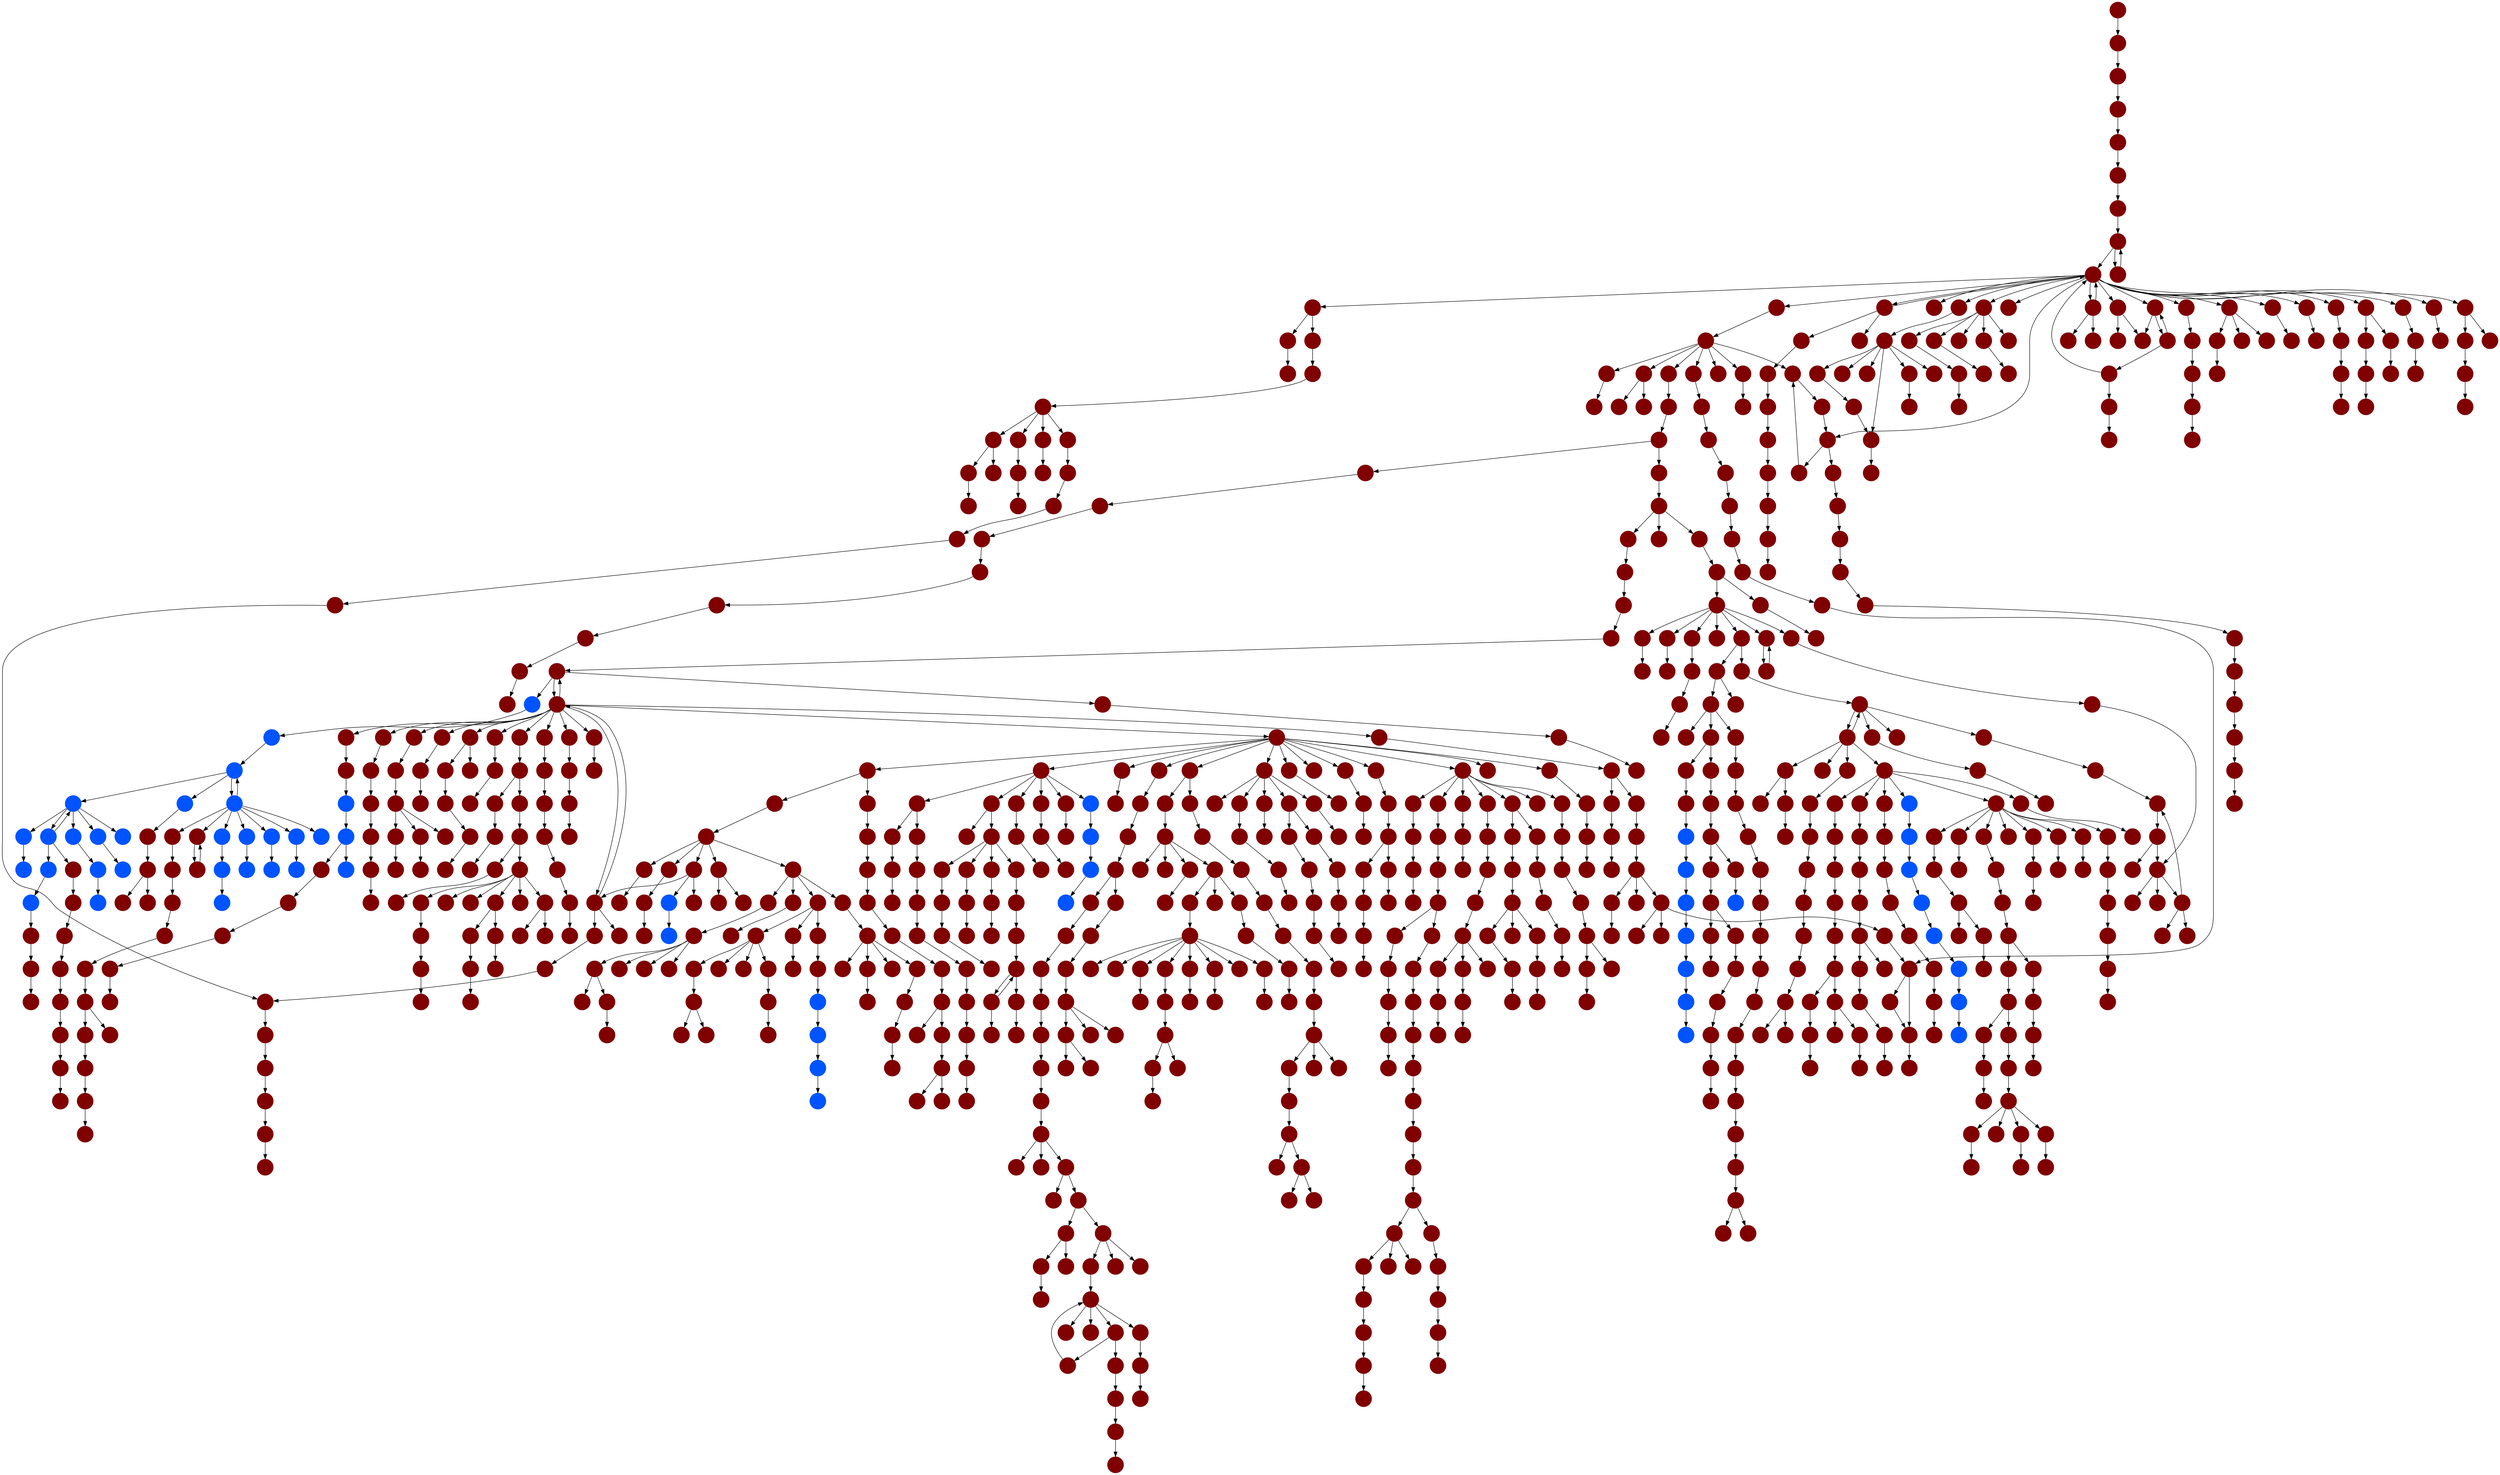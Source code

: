 digraph{
0 [tooltip = "Y", penwidth = 0, style = filled, fillcolor = "#800000", shape = circle, label = ""]
1 [tooltip = "Y", penwidth = 0, style = filled, fillcolor = "#800000", shape = circle, label = ""]
2 [tooltip = "Y", penwidth = 0, style = filled, fillcolor = "#800000", shape = circle, label = ""]
3 [tooltip = "Y", penwidth = 0, style = filled, fillcolor = "#800000", shape = circle, label = ""]
4 [tooltip = "Y", penwidth = 0, style = filled, fillcolor = "#800000", shape = circle, label = ""]
5 [tooltip = "Y", penwidth = 0, style = filled, fillcolor = "#800000", shape = circle, label = ""]
6 [tooltip = "Y", penwidth = 0, style = filled, fillcolor = "#800000", shape = circle, label = ""]
7 [tooltip = "Y", penwidth = 0, style = filled, fillcolor = "#800000", shape = circle, label = ""]
8 [tooltip = "Y", penwidth = 0, style = filled, fillcolor = "#800000", shape = circle, label = ""]
9 [tooltip = "Y", penwidth = 0, style = filled, fillcolor = "#800000", shape = circle, label = ""]
10 [tooltip = "Y", penwidth = 0, style = filled, fillcolor = "#800000", shape = circle, label = ""]
11 [tooltip = "Y", penwidth = 0, style = filled, fillcolor = "#800000", shape = circle, label = ""]
12 [tooltip = "Y", penwidth = 0, style = filled, fillcolor = "#800000", shape = circle, label = ""]
13 [tooltip = "Y", penwidth = 0, style = filled, fillcolor = "#800000", shape = circle, label = ""]
14 [tooltip = "Y", penwidth = 0, style = filled, fillcolor = "#800000", shape = circle, label = ""]
15 [tooltip = "Y", penwidth = 0, style = filled, fillcolor = "#800000", shape = circle, label = ""]
16 [tooltip = "Y", penwidth = 0, style = filled, fillcolor = "#800000", shape = circle, label = ""]
17 [tooltip = "Y", penwidth = 0, style = filled, fillcolor = "#800000", shape = circle, label = ""]
18 [tooltip = "Y", penwidth = 0, style = filled, fillcolor = "#800000", shape = circle, label = ""]
19 [tooltip = "Y", penwidth = 0, style = filled, fillcolor = "#800000", shape = circle, label = ""]
20 [tooltip = "Y", penwidth = 0, style = filled, fillcolor = "#800000", shape = circle, label = ""]
21 [tooltip = "Y", penwidth = 0, style = filled, fillcolor = "#800000", shape = circle, label = ""]
22 [tooltip = "Y", penwidth = 0, style = filled, fillcolor = "#800000", shape = circle, label = ""]
23 [tooltip = "Y", penwidth = 0, style = filled, fillcolor = "#800000", shape = circle, label = ""]
24 [tooltip = "Y", penwidth = 0, style = filled, fillcolor = "#800000", shape = circle, label = ""]
25 [tooltip = "Y", penwidth = 0, style = filled, fillcolor = "#800000", shape = circle, label = ""]
26 [tooltip = "Y", penwidth = 0, style = filled, fillcolor = "#800000", shape = circle, label = ""]
27 [tooltip = "Y", penwidth = 0, style = filled, fillcolor = "#800000", shape = circle, label = ""]
28 [tooltip = "Y", penwidth = 0, style = filled, fillcolor = "#800000", shape = circle, label = ""]
29 [tooltip = "Y", penwidth = 0, style = filled, fillcolor = "#800000", shape = circle, label = ""]
30 [tooltip = "Y", penwidth = 0, style = filled, fillcolor = "#800000", shape = circle, label = ""]
31 [tooltip = "Y", penwidth = 0, style = filled, fillcolor = "#800000", shape = circle, label = ""]
32 [tooltip = "Y", penwidth = 0, style = filled, fillcolor = "#800000", shape = circle, label = ""]
33 [tooltip = "Y", penwidth = 0, style = filled, fillcolor = "#800000", shape = circle, label = ""]
34 [tooltip = "Y", penwidth = 0, style = filled, fillcolor = "#800000", shape = circle, label = ""]
35 [tooltip = "Y", penwidth = 0, style = filled, fillcolor = "#800000", shape = circle, label = ""]
36 [tooltip = "Y", penwidth = 0, style = filled, fillcolor = "#800000", shape = circle, label = ""]
37 [tooltip = "Y", penwidth = 0, style = filled, fillcolor = "#800000", shape = circle, label = ""]
38 [tooltip = "Y", penwidth = 0, style = filled, fillcolor = "#800000", shape = circle, label = ""]
39 [tooltip = "Y", penwidth = 0, style = filled, fillcolor = "#800000", shape = circle, label = ""]
40 [tooltip = "Y", penwidth = 0, style = filled, fillcolor = "#800000", shape = circle, label = ""]
41 [tooltip = "Y", penwidth = 0, style = filled, fillcolor = "#800000", shape = circle, label = ""]
42 [tooltip = "Y", penwidth = 0, style = filled, fillcolor = "#800000", shape = circle, label = ""]
43 [tooltip = "Y", penwidth = 0, style = filled, fillcolor = "#800000", shape = circle, label = ""]
44 [tooltip = "Y", penwidth = 0, style = filled, fillcolor = "#800000", shape = circle, label = ""]
45 [tooltip = "Y", penwidth = 0, style = filled, fillcolor = "#800000", shape = circle, label = ""]
46 [tooltip = "Y", penwidth = 0, style = filled, fillcolor = "#800000", shape = circle, label = ""]
47 [tooltip = "Y", penwidth = 0, style = filled, fillcolor = "#800000", shape = circle, label = ""]
48 [tooltip = "Y", penwidth = 0, style = filled, fillcolor = "#800000", shape = circle, label = ""]
49 [tooltip = "Y", penwidth = 0, style = filled, fillcolor = "#800000", shape = circle, label = ""]
50 [tooltip = "Y", penwidth = 0, style = filled, fillcolor = "#800000", shape = circle, label = ""]
51 [tooltip = "Y", penwidth = 0, style = filled, fillcolor = "#800000", shape = circle, label = ""]
52 [tooltip = "Y", penwidth = 0, style = filled, fillcolor = "#800000", shape = circle, label = ""]
53 [tooltip = "Y", penwidth = 0, style = filled, fillcolor = "#800000", shape = circle, label = ""]
54 [tooltip = "Y", penwidth = 0, style = filled, fillcolor = "#800000", shape = circle, label = ""]
55 [tooltip = "Y", penwidth = 0, style = filled, fillcolor = "#800000", shape = circle, label = ""]
56 [tooltip = "Y", penwidth = 0, style = filled, fillcolor = "#800000", shape = circle, label = ""]
57 [tooltip = "Y", penwidth = 0, style = filled, fillcolor = "#800000", shape = circle, label = ""]
58 [tooltip = "Y", penwidth = 0, style = filled, fillcolor = "#800000", shape = circle, label = ""]
59 [tooltip = "Y", penwidth = 0, style = filled, fillcolor = "#800000", shape = circle, label = ""]
60 [tooltip = "Y", penwidth = 0, style = filled, fillcolor = "#800000", shape = circle, label = ""]
61 [tooltip = "Y", penwidth = 0, style = filled, fillcolor = "#800000", shape = circle, label = ""]
62 [tooltip = "Y", penwidth = 0, style = filled, fillcolor = "#800000", shape = circle, label = ""]
63 [tooltip = "Y", penwidth = 0, style = filled, fillcolor = "#800000", shape = circle, label = ""]
64 [tooltip = "Y", penwidth = 0, style = filled, fillcolor = "#800000", shape = circle, label = ""]
65 [tooltip = "Y", penwidth = 0, style = filled, fillcolor = "#800000", shape = circle, label = ""]
66 [tooltip = "Y", penwidth = 0, style = filled, fillcolor = "#800000", shape = circle, label = ""]
67 [tooltip = "Y", penwidth = 0, style = filled, fillcolor = "#800000", shape = circle, label = ""]
68 [tooltip = "Y", penwidth = 0, style = filled, fillcolor = "#800000", shape = circle, label = ""]
69 [tooltip = "Y", penwidth = 0, style = filled, fillcolor = "#800000", shape = circle, label = ""]
70 [tooltip = "Y", penwidth = 0, style = filled, fillcolor = "#800000", shape = circle, label = ""]
71 [tooltip = "Y", penwidth = 0, style = filled, fillcolor = "#800000", shape = circle, label = ""]
72 [tooltip = "Y", penwidth = 0, style = filled, fillcolor = "#800000", shape = circle, label = ""]
73 [tooltip = "Y", penwidth = 0, style = filled, fillcolor = "#800000", shape = circle, label = ""]
74 [tooltip = "Y", penwidth = 0, style = filled, fillcolor = "#800000", shape = circle, label = ""]
75 [tooltip = "Y", penwidth = 0, style = filled, fillcolor = "#800000", shape = circle, label = ""]
76 [tooltip = "Y", penwidth = 0, style = filled, fillcolor = "#800000", shape = circle, label = ""]
77 [tooltip = "Y", penwidth = 0, style = filled, fillcolor = "#800000", shape = circle, label = ""]
78 [tooltip = "Y", penwidth = 0, style = filled, fillcolor = "#800000", shape = circle, label = ""]
79 [tooltip = "Y", penwidth = 0, style = filled, fillcolor = "#800000", shape = circle, label = ""]
80 [tooltip = "Y", penwidth = 0, style = filled, fillcolor = "#800000", shape = circle, label = ""]
81 [tooltip = "Y", penwidth = 0, style = filled, fillcolor = "#800000", shape = circle, label = ""]
82 [tooltip = "Y", penwidth = 0, style = filled, fillcolor = "#800000", shape = circle, label = ""]
83 [tooltip = "Y", penwidth = 0, style = filled, fillcolor = "#800000", shape = circle, label = ""]
84 [tooltip = "Y", penwidth = 0, style = filled, fillcolor = "#800000", shape = circle, label = ""]
85 [tooltip = "Y", penwidth = 0, style = filled, fillcolor = "#800000", shape = circle, label = ""]
86 [tooltip = "Y", penwidth = 0, style = filled, fillcolor = "#800000", shape = circle, label = ""]
87 [tooltip = "Y", penwidth = 0, style = filled, fillcolor = "#800000", shape = circle, label = ""]
88 [tooltip = "Y", penwidth = 0, style = filled, fillcolor = "#800000", shape = circle, label = ""]
89 [tooltip = "Y", penwidth = 0, style = filled, fillcolor = "#800000", shape = circle, label = ""]
90 [tooltip = "Y", penwidth = 0, style = filled, fillcolor = "#800000", shape = circle, label = ""]
91 [tooltip = "Y", penwidth = 0, style = filled, fillcolor = "#800000", shape = circle, label = ""]
92 [tooltip = "Y", penwidth = 0, style = filled, fillcolor = "#800000", shape = circle, label = ""]
93 [tooltip = "Y", penwidth = 0, style = filled, fillcolor = "#800000", shape = circle, label = ""]
94 [tooltip = "Y", penwidth = 0, style = filled, fillcolor = "#800000", shape = circle, label = ""]
95 [tooltip = "Y", penwidth = 0, style = filled, fillcolor = "#800000", shape = circle, label = ""]
96 [tooltip = "Y", penwidth = 0, style = filled, fillcolor = "#800000", shape = circle, label = ""]
97 [tooltip = "Y", penwidth = 0, style = filled, fillcolor = "#800000", shape = circle, label = ""]
98 [tooltip = "Y", penwidth = 0, style = filled, fillcolor = "#800000", shape = circle, label = ""]
99 [tooltip = "Y", penwidth = 0, style = filled, fillcolor = "#800000", shape = circle, label = ""]
100 [tooltip = "Y", penwidth = 0, style = filled, fillcolor = "#800000", shape = circle, label = ""]
101 [tooltip = "Y", penwidth = 0, style = filled, fillcolor = "#800000", shape = circle, label = ""]
102 [tooltip = "Y", penwidth = 0, style = filled, fillcolor = "#800000", shape = circle, label = ""]
103 [tooltip = "Y", penwidth = 0, style = filled, fillcolor = "#800000", shape = circle, label = ""]
104 [tooltip = "Y", penwidth = 0, style = filled, fillcolor = "#800000", shape = circle, label = ""]
105 [tooltip = "Y", penwidth = 0, style = filled, fillcolor = "#800000", shape = circle, label = ""]
106 [tooltip = "Y", penwidth = 0, style = filled, fillcolor = "#800000", shape = circle, label = ""]
107 [tooltip = "Y", penwidth = 0, style = filled, fillcolor = "#800000", shape = circle, label = ""]
108 [tooltip = "Y", penwidth = 0, style = filled, fillcolor = "#800000", shape = circle, label = ""]
109 [tooltip = "Y", penwidth = 0, style = filled, fillcolor = "#800000", shape = circle, label = ""]
110 [tooltip = "Y", penwidth = 0, style = filled, fillcolor = "#800000", shape = circle, label = ""]
111 [tooltip = "Y", penwidth = 0, style = filled, fillcolor = "#800000", shape = circle, label = ""]
112 [tooltip = "Y", penwidth = 0, style = filled, fillcolor = "#800000", shape = circle, label = ""]
113 [tooltip = "Y", penwidth = 0, style = filled, fillcolor = "#800000", shape = circle, label = ""]
114 [tooltip = "Y", penwidth = 0, style = filled, fillcolor = "#800000", shape = circle, label = ""]
115 [tooltip = "Y", penwidth = 0, style = filled, fillcolor = "#800000", shape = circle, label = ""]
116 [tooltip = "Y", penwidth = 0, style = filled, fillcolor = "#800000", shape = circle, label = ""]
117 [tooltip = "Y", penwidth = 0, style = filled, fillcolor = "#800000", shape = circle, label = ""]
118 [tooltip = "Y", penwidth = 0, style = filled, fillcolor = "#800000", shape = circle, label = ""]
119 [tooltip = "Y", penwidth = 0, style = filled, fillcolor = "#800000", shape = circle, label = ""]
120 [tooltip = "Y", penwidth = 0, style = filled, fillcolor = "#800000", shape = circle, label = ""]
121 [tooltip = "Y", penwidth = 0, style = filled, fillcolor = "#800000", shape = circle, label = ""]
122 [tooltip = "Y", penwidth = 0, style = filled, fillcolor = "#800000", shape = circle, label = ""]
123 [tooltip = "Y", penwidth = 0, style = filled, fillcolor = "#800000", shape = circle, label = ""]
124 [tooltip = "Y", penwidth = 0, style = filled, fillcolor = "#800000", shape = circle, label = ""]
125 [tooltip = "Y", penwidth = 0, style = filled, fillcolor = "#800000", shape = circle, label = ""]
126 [tooltip = "Y", penwidth = 0, style = filled, fillcolor = "#800000", shape = circle, label = ""]
127 [tooltip = "Y", penwidth = 0, style = filled, fillcolor = "#800000", shape = circle, label = ""]
128 [tooltip = "Y", penwidth = 0, style = filled, fillcolor = "#800000", shape = circle, label = ""]
129 [tooltip = "Y", penwidth = 0, style = filled, fillcolor = "#800000", shape = circle, label = ""]
130 [tooltip = "Y", penwidth = 0, style = filled, fillcolor = "#800000", shape = circle, label = ""]
131 [tooltip = "Y", penwidth = 0, style = filled, fillcolor = "#800000", shape = circle, label = ""]
132 [tooltip = "Y", penwidth = 0, style = filled, fillcolor = "#800000", shape = circle, label = ""]
133 [tooltip = "Y", penwidth = 0, style = filled, fillcolor = "#800000", shape = circle, label = ""]
134 [tooltip = "Y", penwidth = 0, style = filled, fillcolor = "#800000", shape = circle, label = ""]
135 [tooltip = "Y", penwidth = 0, style = filled, fillcolor = "#800000", shape = circle, label = ""]
136 [tooltip = "Y", penwidth = 0, style = filled, fillcolor = "#800000", shape = circle, label = ""]
137 [tooltip = "Y", penwidth = 0, style = filled, fillcolor = "#800000", shape = circle, label = ""]
138 [tooltip = "Y", penwidth = 0, style = filled, fillcolor = "#800000", shape = circle, label = ""]
139 [tooltip = "Y", penwidth = 0, style = filled, fillcolor = "#800000", shape = circle, label = ""]
140 [tooltip = "Y", penwidth = 0, style = filled, fillcolor = "#800000", shape = circle, label = ""]
141 [tooltip = "Y", penwidth = 0, style = filled, fillcolor = "#800000", shape = circle, label = ""]
142 [tooltip = "Y", penwidth = 0, style = filled, fillcolor = "#800000", shape = circle, label = ""]
143 [tooltip = "Y", penwidth = 0, style = filled, fillcolor = "#800000", shape = circle, label = ""]
144 [tooltip = "Y", penwidth = 0, style = filled, fillcolor = "#800000", shape = circle, label = ""]
145 [tooltip = "Y", penwidth = 0, style = filled, fillcolor = "#800000", shape = circle, label = ""]
146 [tooltip = "Y", penwidth = 0, style = filled, fillcolor = "#800000", shape = circle, label = ""]
147 [tooltip = "Y", penwidth = 0, style = filled, fillcolor = "#800000", shape = circle, label = ""]
148 [tooltip = "Y", penwidth = 0, style = filled, fillcolor = "#800000", shape = circle, label = ""]
149 [tooltip = "Y", penwidth = 0, style = filled, fillcolor = "#800000", shape = circle, label = ""]
150 [tooltip = "Y", penwidth = 0, style = filled, fillcolor = "#800000", shape = circle, label = ""]
151 [tooltip = "Y", penwidth = 0, style = filled, fillcolor = "#800000", shape = circle, label = ""]
152 [tooltip = "Y", penwidth = 0, style = filled, fillcolor = "#800000", shape = circle, label = ""]
153 [tooltip = "Y", penwidth = 0, style = filled, fillcolor = "#800000", shape = circle, label = ""]
154 [tooltip = "Y", penwidth = 0, style = filled, fillcolor = "#800000", shape = circle, label = ""]
155 [tooltip = "Y", penwidth = 0, style = filled, fillcolor = "#800000", shape = circle, label = ""]
156 [tooltip = "Y", penwidth = 0, style = filled, fillcolor = "#800000", shape = circle, label = ""]
157 [tooltip = "Y", penwidth = 0, style = filled, fillcolor = "#800000", shape = circle, label = ""]
158 [tooltip = "Y", penwidth = 0, style = filled, fillcolor = "#800000", shape = circle, label = ""]
159 [tooltip = "Y", penwidth = 0, style = filled, fillcolor = "#800000", shape = circle, label = ""]
160 [tooltip = "Y", penwidth = 0, style = filled, fillcolor = "#800000", shape = circle, label = ""]
161 [tooltip = "Y", penwidth = 0, style = filled, fillcolor = "#800000", shape = circle, label = ""]
162 [tooltip = "Y", penwidth = 0, style = filled, fillcolor = "#800000", shape = circle, label = ""]
163 [tooltip = "Y", penwidth = 0, style = filled, fillcolor = "#800000", shape = circle, label = ""]
164 [tooltip = "Y", penwidth = 0, style = filled, fillcolor = "#800000", shape = circle, label = ""]
165 [tooltip = "Y", penwidth = 0, style = filled, fillcolor = "#800000", shape = circle, label = ""]
166 [tooltip = "Y", penwidth = 0, style = filled, fillcolor = "#800000", shape = circle, label = ""]
167 [tooltip = "Y", penwidth = 0, style = filled, fillcolor = "#800000", shape = circle, label = ""]
168 [tooltip = "Y", penwidth = 0, style = filled, fillcolor = "#800000", shape = circle, label = ""]
169 [tooltip = "Y", penwidth = 0, style = filled, fillcolor = "#800000", shape = circle, label = ""]
170 [tooltip = "Y", penwidth = 0, style = filled, fillcolor = "#800000", shape = circle, label = ""]
171 [tooltip = "Y", penwidth = 0, style = filled, fillcolor = "#800000", shape = circle, label = ""]
172 [tooltip = "Y", penwidth = 0, style = filled, fillcolor = "#800000", shape = circle, label = ""]
173 [tooltip = "Y", penwidth = 0, style = filled, fillcolor = "#800000", shape = circle, label = ""]
174 [tooltip = "Y", penwidth = 0, style = filled, fillcolor = "#800000", shape = circle, label = ""]
175 [tooltip = "Y", penwidth = 0, style = filled, fillcolor = "#800000", shape = circle, label = ""]
176 [tooltip = "Y", penwidth = 0, style = filled, fillcolor = "#800000", shape = circle, label = ""]
177 [tooltip = "Y", penwidth = 0, style = filled, fillcolor = "#800000", shape = circle, label = ""]
178 [tooltip = "Y", penwidth = 0, style = filled, fillcolor = "#800000", shape = circle, label = ""]
179 [tooltip = "Y", penwidth = 0, style = filled, fillcolor = "#800000", shape = circle, label = ""]
180 [tooltip = "Y", penwidth = 0, style = filled, fillcolor = "#800000", shape = circle, label = ""]
181 [tooltip = "Y", penwidth = 0, style = filled, fillcolor = "#800000", shape = circle, label = ""]
182 [tooltip = "Y", penwidth = 0, style = filled, fillcolor = "#800000", shape = circle, label = ""]
183 [tooltip = "Y", penwidth = 0, style = filled, fillcolor = "#800000", shape = circle, label = ""]
184 [tooltip = "Y", penwidth = 0, style = filled, fillcolor = "#800000", shape = circle, label = ""]
185 [tooltip = "Y", penwidth = 0, style = filled, fillcolor = "#800000", shape = circle, label = ""]
186 [tooltip = "Y", penwidth = 0, style = filled, fillcolor = "#800000", shape = circle, label = ""]
187 [tooltip = "Y", penwidth = 0, style = filled, fillcolor = "#800000", shape = circle, label = ""]
188 [tooltip = "Y", penwidth = 0, style = filled, fillcolor = "#800000", shape = circle, label = ""]
189 [tooltip = "Y", penwidth = 0, style = filled, fillcolor = "#800000", shape = circle, label = ""]
190 [tooltip = "Y", penwidth = 0, style = filled, fillcolor = "#800000", shape = circle, label = ""]
191 [tooltip = "Y", penwidth = 0, style = filled, fillcolor = "#800000", shape = circle, label = ""]
192 [tooltip = "Y", penwidth = 0, style = filled, fillcolor = "#800000", shape = circle, label = ""]
193 [tooltip = "Y", penwidth = 0, style = filled, fillcolor = "#800000", shape = circle, label = ""]
194 [tooltip = "Y", penwidth = 0, style = filled, fillcolor = "#800000", shape = circle, label = ""]
195 [tooltip = "Y", penwidth = 0, style = filled, fillcolor = "#800000", shape = circle, label = ""]
196 [tooltip = "Y", penwidth = 0, style = filled, fillcolor = "#800000", shape = circle, label = ""]
197 [tooltip = "Y", penwidth = 0, style = filled, fillcolor = "#800000", shape = circle, label = ""]
198 [tooltip = "Y", penwidth = 0, style = filled, fillcolor = "#800000", shape = circle, label = ""]
199 [tooltip = "Y", penwidth = 0, style = filled, fillcolor = "#800000", shape = circle, label = ""]
200 [tooltip = "Y", penwidth = 0, style = filled, fillcolor = "#800000", shape = circle, label = ""]
201 [tooltip = "Y", penwidth = 0, style = filled, fillcolor = "#800000", shape = circle, label = ""]
202 [tooltip = "Y", penwidth = 0, style = filled, fillcolor = "#800000", shape = circle, label = ""]
203 [tooltip = "Y", penwidth = 0, style = filled, fillcolor = "#800000", shape = circle, label = ""]
204 [tooltip = "Y", penwidth = 0, style = filled, fillcolor = "#800000", shape = circle, label = ""]
205 [tooltip = "Y", penwidth = 0, style = filled, fillcolor = "#800000", shape = circle, label = ""]
206 [tooltip = "Y", penwidth = 0, style = filled, fillcolor = "#800000", shape = circle, label = ""]
207 [tooltip = "Y", penwidth = 0, style = filled, fillcolor = "#800000", shape = circle, label = ""]
208 [tooltip = "Y", penwidth = 0, style = filled, fillcolor = "#800000", shape = circle, label = ""]
209 [tooltip = "Y", penwidth = 0, style = filled, fillcolor = "#800000", shape = circle, label = ""]
210 [tooltip = "Y", penwidth = 0, style = filled, fillcolor = "#800000", shape = circle, label = ""]
211 [tooltip = "Y", penwidth = 0, style = filled, fillcolor = "#800000", shape = circle, label = ""]
212 [tooltip = "Y", penwidth = 0, style = filled, fillcolor = "#800000", shape = circle, label = ""]
213 [tooltip = "Y", penwidth = 0, style = filled, fillcolor = "#800000", shape = circle, label = ""]
214 [tooltip = "Y", penwidth = 0, style = filled, fillcolor = "#800000", shape = circle, label = ""]
215 [tooltip = "Y", penwidth = 0, style = filled, fillcolor = "#800000", shape = circle, label = ""]
216 [tooltip = "Y", penwidth = 0, style = filled, fillcolor = "#800000", shape = circle, label = ""]
217 [tooltip = "Y", penwidth = 0, style = filled, fillcolor = "#800000", shape = circle, label = ""]
218 [tooltip = "Y", penwidth = 0, style = filled, fillcolor = "#800000", shape = circle, label = ""]
219 [tooltip = "Y", penwidth = 0, style = filled, fillcolor = "#800000", shape = circle, label = ""]
220 [tooltip = "Y", penwidth = 0, style = filled, fillcolor = "#800000", shape = circle, label = ""]
221 [tooltip = "Y", penwidth = 0, style = filled, fillcolor = "#800000", shape = circle, label = ""]
222 [tooltip = "Y", penwidth = 0, style = filled, fillcolor = "#800000", shape = circle, label = ""]
223 [tooltip = "Y", penwidth = 0, style = filled, fillcolor = "#800000", shape = circle, label = ""]
224 [tooltip = "Y", penwidth = 0, style = filled, fillcolor = "#800000", shape = circle, label = ""]
225 [tooltip = "Y", penwidth = 0, style = filled, fillcolor = "#800000", shape = circle, label = ""]
226 [tooltip = "Y", penwidth = 0, style = filled, fillcolor = "#800000", shape = circle, label = ""]
227 [tooltip = "Y", penwidth = 0, style = filled, fillcolor = "#800000", shape = circle, label = ""]
228 [tooltip = "Y", penwidth = 0, style = filled, fillcolor = "#800000", shape = circle, label = ""]
229 [tooltip = "Y", penwidth = 0, style = filled, fillcolor = "#800000", shape = circle, label = ""]
230 [tooltip = "Y", penwidth = 0, style = filled, fillcolor = "#800000", shape = circle, label = ""]
231 [tooltip = "Y", penwidth = 0, style = filled, fillcolor = "#800000", shape = circle, label = ""]
232 [tooltip = "Y", penwidth = 0, style = filled, fillcolor = "#800000", shape = circle, label = ""]
233 [tooltip = "Y", penwidth = 0, style = filled, fillcolor = "#800000", shape = circle, label = ""]
234 [tooltip = "Y", penwidth = 0, style = filled, fillcolor = "#800000", shape = circle, label = ""]
235 [tooltip = "Y", penwidth = 0, style = filled, fillcolor = "#800000", shape = circle, label = ""]
236 [tooltip = "Y", penwidth = 0, style = filled, fillcolor = "#800000", shape = circle, label = ""]
237 [tooltip = "Y", penwidth = 0, style = filled, fillcolor = "#800000", shape = circle, label = ""]
238 [tooltip = "Y", penwidth = 0, style = filled, fillcolor = "#800000", shape = circle, label = ""]
239 [tooltip = "Y", penwidth = 0, style = filled, fillcolor = "#800000", shape = circle, label = ""]
240 [tooltip = "Y", penwidth = 0, style = filled, fillcolor = "#800000", shape = circle, label = ""]
241 [tooltip = "Y", penwidth = 0, style = filled, fillcolor = "#800000", shape = circle, label = ""]
242 [tooltip = "Y", penwidth = 0, style = filled, fillcolor = "#800000", shape = circle, label = ""]
243 [tooltip = "Y", penwidth = 0, style = filled, fillcolor = "#800000", shape = circle, label = ""]
244 [tooltip = "Y", penwidth = 0, style = filled, fillcolor = "#800000", shape = circle, label = ""]
245 [tooltip = "Y", penwidth = 0, style = filled, fillcolor = "#800000", shape = circle, label = ""]
246 [tooltip = "Y", penwidth = 0, style = filled, fillcolor = "#800000", shape = circle, label = ""]
247 [tooltip = "Y", penwidth = 0, style = filled, fillcolor = "#800000", shape = circle, label = ""]
248 [tooltip = "Y", penwidth = 0, style = filled, fillcolor = "#800000", shape = circle, label = ""]
249 [tooltip = "Y", penwidth = 0, style = filled, fillcolor = "#800000", shape = circle, label = ""]
250 [tooltip = "Y", penwidth = 0, style = filled, fillcolor = "#800000", shape = circle, label = ""]
251 [tooltip = "Y", penwidth = 0, style = filled, fillcolor = "#800000", shape = circle, label = ""]
252 [tooltip = "Y", penwidth = 0, style = filled, fillcolor = "#800000", shape = circle, label = ""]
253 [tooltip = "Y", penwidth = 0, style = filled, fillcolor = "#800000", shape = circle, label = ""]
254 [tooltip = "Y", penwidth = 0, style = filled, fillcolor = "#800000", shape = circle, label = ""]
255 [tooltip = "Y", penwidth = 0, style = filled, fillcolor = "#800000", shape = circle, label = ""]
256 [tooltip = "Y", penwidth = 0, style = filled, fillcolor = "#800000", shape = circle, label = ""]
257 [tooltip = "Y", penwidth = 0, style = filled, fillcolor = "#800000", shape = circle, label = ""]
258 [tooltip = "Y", penwidth = 0, style = filled, fillcolor = "#800000", shape = circle, label = ""]
259 [tooltip = "Y", penwidth = 0, style = filled, fillcolor = "#800000", shape = circle, label = ""]
260 [tooltip = "Y", penwidth = 0, style = filled, fillcolor = "#800000", shape = circle, label = ""]
261 [tooltip = "Y", penwidth = 0, style = filled, fillcolor = "#800000", shape = circle, label = ""]
262 [tooltip = "Y", penwidth = 0, style = filled, fillcolor = "#800000", shape = circle, label = ""]
263 [tooltip = "Y", penwidth = 0, style = filled, fillcolor = "#800000", shape = circle, label = ""]
264 [tooltip = "Y", penwidth = 0, style = filled, fillcolor = "#800000", shape = circle, label = ""]
265 [tooltip = "Y", penwidth = 0, style = filled, fillcolor = "#800000", shape = circle, label = ""]
266 [tooltip = "Y", penwidth = 0, style = filled, fillcolor = "#800000", shape = circle, label = ""]
267 [tooltip = "Y", penwidth = 0, style = filled, fillcolor = "#800000", shape = circle, label = ""]
268 [tooltip = "Y", penwidth = 0, style = filled, fillcolor = "#800000", shape = circle, label = ""]
269 [tooltip = "Y", penwidth = 0, style = filled, fillcolor = "#800000", shape = circle, label = ""]
270 [tooltip = "Y", penwidth = 0, style = filled, fillcolor = "#800000", shape = circle, label = ""]
271 [tooltip = "Y", penwidth = 0, style = filled, fillcolor = "#800000", shape = circle, label = ""]
272 [tooltip = "Y", penwidth = 0, style = filled, fillcolor = "#800000", shape = circle, label = ""]
273 [tooltip = "Y", penwidth = 0, style = filled, fillcolor = "#800000", shape = circle, label = ""]
274 [tooltip = "F", penwidth = 0, style = filled, fillcolor = "#0054ff", shape = circle, label = ""]
275 [tooltip = "F", penwidth = 0, style = filled, fillcolor = "#0054ff", shape = circle, label = ""]
276 [tooltip = "F", penwidth = 0, style = filled, fillcolor = "#0054ff", shape = circle, label = ""]
277 [tooltip = "F", penwidth = 0, style = filled, fillcolor = "#0054ff", shape = circle, label = ""]
278 [tooltip = "F", penwidth = 0, style = filled, fillcolor = "#0054ff", shape = circle, label = ""]
279 [tooltip = "F", penwidth = 0, style = filled, fillcolor = "#0054ff", shape = circle, label = ""]
280 [tooltip = "F", penwidth = 0, style = filled, fillcolor = "#0054ff", shape = circle, label = ""]
281 [tooltip = "F", penwidth = 0, style = filled, fillcolor = "#0054ff", shape = circle, label = ""]
282 [tooltip = "F", penwidth = 0, style = filled, fillcolor = "#0054ff", shape = circle, label = ""]
283 [tooltip = "F", penwidth = 0, style = filled, fillcolor = "#0054ff", shape = circle, label = ""]
284 [tooltip = "F", penwidth = 0, style = filled, fillcolor = "#0054ff", shape = circle, label = ""]
285 [tooltip = "F", penwidth = 0, style = filled, fillcolor = "#0054ff", shape = circle, label = ""]
286 [tooltip = "F", penwidth = 0, style = filled, fillcolor = "#0054ff", shape = circle, label = ""]
287 [tooltip = "F", penwidth = 0, style = filled, fillcolor = "#0054ff", shape = circle, label = ""]
288 [tooltip = "F", penwidth = 0, style = filled, fillcolor = "#0054ff", shape = circle, label = ""]
289 [tooltip = "F", penwidth = 0, style = filled, fillcolor = "#0054ff", shape = circle, label = ""]
290 [tooltip = "F", penwidth = 0, style = filled, fillcolor = "#0054ff", shape = circle, label = ""]
291 [tooltip = "F", penwidth = 0, style = filled, fillcolor = "#0054ff", shape = circle, label = ""]
292 [tooltip = "F", penwidth = 0, style = filled, fillcolor = "#0054ff", shape = circle, label = ""]
293 [tooltip = "F", penwidth = 0, style = filled, fillcolor = "#0054ff", shape = circle, label = ""]
294 [tooltip = "Y", penwidth = 0, style = filled, fillcolor = "#800000", shape = circle, label = ""]
295 [tooltip = "Y", penwidth = 0, style = filled, fillcolor = "#800000", shape = circle, label = ""]
296 [tooltip = "Y", penwidth = 0, style = filled, fillcolor = "#800000", shape = circle, label = ""]
297 [tooltip = "Y", penwidth = 0, style = filled, fillcolor = "#800000", shape = circle, label = ""]
298 [tooltip = "Y", penwidth = 0, style = filled, fillcolor = "#800000", shape = circle, label = ""]
299 [tooltip = "Y", penwidth = 0, style = filled, fillcolor = "#800000", shape = circle, label = ""]
300 [tooltip = "Y", penwidth = 0, style = filled, fillcolor = "#800000", shape = circle, label = ""]
301 [tooltip = "Y", penwidth = 0, style = filled, fillcolor = "#800000", shape = circle, label = ""]
302 [tooltip = "Y", penwidth = 0, style = filled, fillcolor = "#800000", shape = circle, label = ""]
303 [tooltip = "Y", penwidth = 0, style = filled, fillcolor = "#800000", shape = circle, label = ""]
304 [tooltip = "Y", penwidth = 0, style = filled, fillcolor = "#800000", shape = circle, label = ""]
305 [tooltip = "Y", penwidth = 0, style = filled, fillcolor = "#800000", shape = circle, label = ""]
306 [tooltip = "Y", penwidth = 0, style = filled, fillcolor = "#800000", shape = circle, label = ""]
307 [tooltip = "Y", penwidth = 0, style = filled, fillcolor = "#800000", shape = circle, label = ""]
308 [tooltip = "Y", penwidth = 0, style = filled, fillcolor = "#800000", shape = circle, label = ""]
309 [tooltip = "Y", penwidth = 0, style = filled, fillcolor = "#800000", shape = circle, label = ""]
310 [tooltip = "Y", penwidth = 0, style = filled, fillcolor = "#800000", shape = circle, label = ""]
311 [tooltip = "Y", penwidth = 0, style = filled, fillcolor = "#800000", shape = circle, label = ""]
312 [tooltip = "Y", penwidth = 0, style = filled, fillcolor = "#800000", shape = circle, label = ""]
313 [tooltip = "Y", penwidth = 0, style = filled, fillcolor = "#800000", shape = circle, label = ""]
314 [tooltip = "Y", penwidth = 0, style = filled, fillcolor = "#800000", shape = circle, label = ""]
315 [tooltip = "Y", penwidth = 0, style = filled, fillcolor = "#800000", shape = circle, label = ""]
316 [tooltip = "Y", penwidth = 0, style = filled, fillcolor = "#800000", shape = circle, label = ""]
317 [tooltip = "Y", penwidth = 0, style = filled, fillcolor = "#800000", shape = circle, label = ""]
318 [tooltip = "Y", penwidth = 0, style = filled, fillcolor = "#800000", shape = circle, label = ""]
319 [tooltip = "Y", penwidth = 0, style = filled, fillcolor = "#800000", shape = circle, label = ""]
320 [tooltip = "Y", penwidth = 0, style = filled, fillcolor = "#800000", shape = circle, label = ""]
321 [tooltip = "Y", penwidth = 0, style = filled, fillcolor = "#800000", shape = circle, label = ""]
322 [tooltip = "Y", penwidth = 0, style = filled, fillcolor = "#800000", shape = circle, label = ""]
323 [tooltip = "Y", penwidth = 0, style = filled, fillcolor = "#800000", shape = circle, label = ""]
324 [tooltip = "Y", penwidth = 0, style = filled, fillcolor = "#800000", shape = circle, label = ""]
325 [tooltip = "Y", penwidth = 0, style = filled, fillcolor = "#800000", shape = circle, label = ""]
326 [tooltip = "Y", penwidth = 0, style = filled, fillcolor = "#800000", shape = circle, label = ""]
327 [tooltip = "Y", penwidth = 0, style = filled, fillcolor = "#800000", shape = circle, label = ""]
328 [tooltip = "Y", penwidth = 0, style = filled, fillcolor = "#800000", shape = circle, label = ""]
329 [tooltip = "Y", penwidth = 0, style = filled, fillcolor = "#800000", shape = circle, label = ""]
330 [tooltip = "Y", penwidth = 0, style = filled, fillcolor = "#800000", shape = circle, label = ""]
331 [tooltip = "Y", penwidth = 0, style = filled, fillcolor = "#800000", shape = circle, label = ""]
332 [tooltip = "Y", penwidth = 0, style = filled, fillcolor = "#800000", shape = circle, label = ""]
333 [tooltip = "Y", penwidth = 0, style = filled, fillcolor = "#800000", shape = circle, label = ""]
334 [tooltip = "Y", penwidth = 0, style = filled, fillcolor = "#800000", shape = circle, label = ""]
335 [tooltip = "Y", penwidth = 0, style = filled, fillcolor = "#800000", shape = circle, label = ""]
336 [tooltip = "Y", penwidth = 0, style = filled, fillcolor = "#800000", shape = circle, label = ""]
337 [tooltip = "Y", penwidth = 0, style = filled, fillcolor = "#800000", shape = circle, label = ""]
338 [tooltip = "Y", penwidth = 0, style = filled, fillcolor = "#800000", shape = circle, label = ""]
339 [tooltip = "Y", penwidth = 0, style = filled, fillcolor = "#800000", shape = circle, label = ""]
340 [tooltip = "Y", penwidth = 0, style = filled, fillcolor = "#800000", shape = circle, label = ""]
341 [tooltip = "Y", penwidth = 0, style = filled, fillcolor = "#800000", shape = circle, label = ""]
342 [tooltip = "Y", penwidth = 0, style = filled, fillcolor = "#800000", shape = circle, label = ""]
343 [tooltip = "Y", penwidth = 0, style = filled, fillcolor = "#800000", shape = circle, label = ""]
344 [tooltip = "Y", penwidth = 0, style = filled, fillcolor = "#800000", shape = circle, label = ""]
345 [tooltip = "Y", penwidth = 0, style = filled, fillcolor = "#800000", shape = circle, label = ""]
346 [tooltip = "Y", penwidth = 0, style = filled, fillcolor = "#800000", shape = circle, label = ""]
347 [tooltip = "Y", penwidth = 0, style = filled, fillcolor = "#800000", shape = circle, label = ""]
348 [tooltip = "Y", penwidth = 0, style = filled, fillcolor = "#800000", shape = circle, label = ""]
349 [tooltip = "Y", penwidth = 0, style = filled, fillcolor = "#800000", shape = circle, label = ""]
350 [tooltip = "Y", penwidth = 0, style = filled, fillcolor = "#800000", shape = circle, label = ""]
351 [tooltip = "Y", penwidth = 0, style = filled, fillcolor = "#800000", shape = circle, label = ""]
352 [tooltip = "Y", penwidth = 0, style = filled, fillcolor = "#800000", shape = circle, label = ""]
353 [tooltip = "Y", penwidth = 0, style = filled, fillcolor = "#800000", shape = circle, label = ""]
354 [tooltip = "Y", penwidth = 0, style = filled, fillcolor = "#800000", shape = circle, label = ""]
355 [tooltip = "Y", penwidth = 0, style = filled, fillcolor = "#800000", shape = circle, label = ""]
356 [tooltip = "Y", penwidth = 0, style = filled, fillcolor = "#800000", shape = circle, label = ""]
357 [tooltip = "Y", penwidth = 0, style = filled, fillcolor = "#800000", shape = circle, label = ""]
358 [tooltip = "Y", penwidth = 0, style = filled, fillcolor = "#800000", shape = circle, label = ""]
359 [tooltip = "Y", penwidth = 0, style = filled, fillcolor = "#800000", shape = circle, label = ""]
360 [tooltip = "Y", penwidth = 0, style = filled, fillcolor = "#800000", shape = circle, label = ""]
361 [tooltip = "Y", penwidth = 0, style = filled, fillcolor = "#800000", shape = circle, label = ""]
362 [tooltip = "Y", penwidth = 0, style = filled, fillcolor = "#800000", shape = circle, label = ""]
363 [tooltip = "Y", penwidth = 0, style = filled, fillcolor = "#800000", shape = circle, label = ""]
364 [tooltip = "Y", penwidth = 0, style = filled, fillcolor = "#800000", shape = circle, label = ""]
365 [tooltip = "Y", penwidth = 0, style = filled, fillcolor = "#800000", shape = circle, label = ""]
366 [tooltip = "Y", penwidth = 0, style = filled, fillcolor = "#800000", shape = circle, label = ""]
367 [tooltip = "Y", penwidth = 0, style = filled, fillcolor = "#800000", shape = circle, label = ""]
368 [tooltip = "Y", penwidth = 0, style = filled, fillcolor = "#800000", shape = circle, label = ""]
369 [tooltip = "Y", penwidth = 0, style = filled, fillcolor = "#800000", shape = circle, label = ""]
370 [tooltip = "Y", penwidth = 0, style = filled, fillcolor = "#800000", shape = circle, label = ""]
371 [tooltip = "Y", penwidth = 0, style = filled, fillcolor = "#800000", shape = circle, label = ""]
372 [tooltip = "Y", penwidth = 0, style = filled, fillcolor = "#800000", shape = circle, label = ""]
373 [tooltip = "Y", penwidth = 0, style = filled, fillcolor = "#800000", shape = circle, label = ""]
374 [tooltip = "Y", penwidth = 0, style = filled, fillcolor = "#800000", shape = circle, label = ""]
375 [tooltip = "Y", penwidth = 0, style = filled, fillcolor = "#800000", shape = circle, label = ""]
376 [tooltip = "Y", penwidth = 0, style = filled, fillcolor = "#800000", shape = circle, label = ""]
377 [tooltip = "Y", penwidth = 0, style = filled, fillcolor = "#800000", shape = circle, label = ""]
378 [tooltip = "F", penwidth = 0, style = filled, fillcolor = "#0054ff", shape = circle, label = ""]
379 [tooltip = "F", penwidth = 0, style = filled, fillcolor = "#0054ff", shape = circle, label = ""]
380 [tooltip = "F", penwidth = 0, style = filled, fillcolor = "#0054ff", shape = circle, label = ""]
381 [tooltip = "Y", penwidth = 0, style = filled, fillcolor = "#800000", shape = circle, label = ""]
382 [tooltip = "Y", penwidth = 0, style = filled, fillcolor = "#800000", shape = circle, label = ""]
383 [tooltip = "Y", penwidth = 0, style = filled, fillcolor = "#800000", shape = circle, label = ""]
384 [tooltip = "Y", penwidth = 0, style = filled, fillcolor = "#800000", shape = circle, label = ""]
385 [tooltip = "Y", penwidth = 0, style = filled, fillcolor = "#800000", shape = circle, label = ""]
386 [tooltip = "Y", penwidth = 0, style = filled, fillcolor = "#800000", shape = circle, label = ""]
387 [tooltip = "Y", penwidth = 0, style = filled, fillcolor = "#800000", shape = circle, label = ""]
388 [tooltip = "Y", penwidth = 0, style = filled, fillcolor = "#800000", shape = circle, label = ""]
389 [tooltip = "Y", penwidth = 0, style = filled, fillcolor = "#800000", shape = circle, label = ""]
390 [tooltip = "Y", penwidth = 0, style = filled, fillcolor = "#800000", shape = circle, label = ""]
391 [tooltip = "Y", penwidth = 0, style = filled, fillcolor = "#800000", shape = circle, label = ""]
392 [tooltip = "Y", penwidth = 0, style = filled, fillcolor = "#800000", shape = circle, label = ""]
393 [tooltip = "Y", penwidth = 0, style = filled, fillcolor = "#800000", shape = circle, label = ""]
394 [tooltip = "Y", penwidth = 0, style = filled, fillcolor = "#800000", shape = circle, label = ""]
395 [tooltip = "Y", penwidth = 0, style = filled, fillcolor = "#800000", shape = circle, label = ""]
396 [tooltip = "Y", penwidth = 0, style = filled, fillcolor = "#800000", shape = circle, label = ""]
397 [tooltip = "Y", penwidth = 0, style = filled, fillcolor = "#800000", shape = circle, label = ""]
398 [tooltip = "Y", penwidth = 0, style = filled, fillcolor = "#800000", shape = circle, label = ""]
399 [tooltip = "Y", penwidth = 0, style = filled, fillcolor = "#800000", shape = circle, label = ""]
400 [tooltip = "Y", penwidth = 0, style = filled, fillcolor = "#800000", shape = circle, label = ""]
401 [tooltip = "Y", penwidth = 0, style = filled, fillcolor = "#800000", shape = circle, label = ""]
402 [tooltip = "Y", penwidth = 0, style = filled, fillcolor = "#800000", shape = circle, label = ""]
403 [tooltip = "Y", penwidth = 0, style = filled, fillcolor = "#800000", shape = circle, label = ""]
404 [tooltip = "Y", penwidth = 0, style = filled, fillcolor = "#800000", shape = circle, label = ""]
405 [tooltip = "Y", penwidth = 0, style = filled, fillcolor = "#800000", shape = circle, label = ""]
406 [tooltip = "Y", penwidth = 0, style = filled, fillcolor = "#800000", shape = circle, label = ""]
407 [tooltip = "Y", penwidth = 0, style = filled, fillcolor = "#800000", shape = circle, label = ""]
408 [tooltip = "Y", penwidth = 0, style = filled, fillcolor = "#800000", shape = circle, label = ""]
409 [tooltip = "Y", penwidth = 0, style = filled, fillcolor = "#800000", shape = circle, label = ""]
410 [tooltip = "Y", penwidth = 0, style = filled, fillcolor = "#800000", shape = circle, label = ""]
411 [tooltip = "Y", penwidth = 0, style = filled, fillcolor = "#800000", shape = circle, label = ""]
412 [tooltip = "Y", penwidth = 0, style = filled, fillcolor = "#800000", shape = circle, label = ""]
413 [tooltip = "Y", penwidth = 0, style = filled, fillcolor = "#800000", shape = circle, label = ""]
414 [tooltip = "Y", penwidth = 0, style = filled, fillcolor = "#800000", shape = circle, label = ""]
415 [tooltip = "Y", penwidth = 0, style = filled, fillcolor = "#800000", shape = circle, label = ""]
416 [tooltip = "Y", penwidth = 0, style = filled, fillcolor = "#800000", shape = circle, label = ""]
417 [tooltip = "Y", penwidth = 0, style = filled, fillcolor = "#800000", shape = circle, label = ""]
418 [tooltip = "Y", penwidth = 0, style = filled, fillcolor = "#800000", shape = circle, label = ""]
419 [tooltip = "Y", penwidth = 0, style = filled, fillcolor = "#800000", shape = circle, label = ""]
420 [tooltip = "Y", penwidth = 0, style = filled, fillcolor = "#800000", shape = circle, label = ""]
421 [tooltip = "Y", penwidth = 0, style = filled, fillcolor = "#800000", shape = circle, label = ""]
422 [tooltip = "Y", penwidth = 0, style = filled, fillcolor = "#800000", shape = circle, label = ""]
423 [tooltip = "Y", penwidth = 0, style = filled, fillcolor = "#800000", shape = circle, label = ""]
424 [tooltip = "Y", penwidth = 0, style = filled, fillcolor = "#800000", shape = circle, label = ""]
425 [tooltip = "Y", penwidth = 0, style = filled, fillcolor = "#800000", shape = circle, label = ""]
426 [tooltip = "Y", penwidth = 0, style = filled, fillcolor = "#800000", shape = circle, label = ""]
427 [tooltip = "Y", penwidth = 0, style = filled, fillcolor = "#800000", shape = circle, label = ""]
428 [tooltip = "Y", penwidth = 0, style = filled, fillcolor = "#800000", shape = circle, label = ""]
429 [tooltip = "Y", penwidth = 0, style = filled, fillcolor = "#800000", shape = circle, label = ""]
430 [tooltip = "Y", penwidth = 0, style = filled, fillcolor = "#800000", shape = circle, label = ""]
431 [tooltip = "Y", penwidth = 0, style = filled, fillcolor = "#800000", shape = circle, label = ""]
432 [tooltip = "Y", penwidth = 0, style = filled, fillcolor = "#800000", shape = circle, label = ""]
433 [tooltip = "F", penwidth = 0, style = filled, fillcolor = "#0054ff", shape = circle, label = ""]
434 [tooltip = "Y", penwidth = 0, style = filled, fillcolor = "#800000", shape = circle, label = ""]
435 [tooltip = "Y", penwidth = 0, style = filled, fillcolor = "#800000", shape = circle, label = ""]
436 [tooltip = "Y", penwidth = 0, style = filled, fillcolor = "#800000", shape = circle, label = ""]
437 [tooltip = "Y", penwidth = 0, style = filled, fillcolor = "#800000", shape = circle, label = ""]
438 [tooltip = "Y", penwidth = 0, style = filled, fillcolor = "#800000", shape = circle, label = ""]
439 [tooltip = "F", penwidth = 0, style = filled, fillcolor = "#0054ff", shape = circle, label = ""]
440 [tooltip = "F", penwidth = 0, style = filled, fillcolor = "#0054ff", shape = circle, label = ""]
441 [tooltip = "Y", penwidth = 0, style = filled, fillcolor = "#800000", shape = circle, label = ""]
442 [tooltip = "Y", penwidth = 0, style = filled, fillcolor = "#800000", shape = circle, label = ""]
443 [tooltip = "Y", penwidth = 0, style = filled, fillcolor = "#800000", shape = circle, label = ""]
444 [tooltip = "Y", penwidth = 0, style = filled, fillcolor = "#800000", shape = circle, label = ""]
445 [tooltip = "Y", penwidth = 0, style = filled, fillcolor = "#800000", shape = circle, label = ""]
446 [tooltip = "Y", penwidth = 0, style = filled, fillcolor = "#800000", shape = circle, label = ""]
447 [tooltip = "Y", penwidth = 0, style = filled, fillcolor = "#800000", shape = circle, label = ""]
448 [tooltip = "Y", penwidth = 0, style = filled, fillcolor = "#800000", shape = circle, label = ""]
449 [tooltip = "Y", penwidth = 0, style = filled, fillcolor = "#800000", shape = circle, label = ""]
450 [tooltip = "Y", penwidth = 0, style = filled, fillcolor = "#800000", shape = circle, label = ""]
451 [tooltip = "Y", penwidth = 0, style = filled, fillcolor = "#800000", shape = circle, label = ""]
452 [tooltip = "Y", penwidth = 0, style = filled, fillcolor = "#800000", shape = circle, label = ""]
453 [tooltip = "Y", penwidth = 0, style = filled, fillcolor = "#800000", shape = circle, label = ""]
454 [tooltip = "Y", penwidth = 0, style = filled, fillcolor = "#800000", shape = circle, label = ""]
455 [tooltip = "Y", penwidth = 0, style = filled, fillcolor = "#800000", shape = circle, label = ""]
456 [tooltip = "Y", penwidth = 0, style = filled, fillcolor = "#800000", shape = circle, label = ""]
457 [tooltip = "Y", penwidth = 0, style = filled, fillcolor = "#800000", shape = circle, label = ""]
458 [tooltip = "Y", penwidth = 0, style = filled, fillcolor = "#800000", shape = circle, label = ""]
459 [tooltip = "Y", penwidth = 0, style = filled, fillcolor = "#800000", shape = circle, label = ""]
460 [tooltip = "Y", penwidth = 0, style = filled, fillcolor = "#800000", shape = circle, label = ""]
461 [tooltip = "Y", penwidth = 0, style = filled, fillcolor = "#800000", shape = circle, label = ""]
462 [tooltip = "Y", penwidth = 0, style = filled, fillcolor = "#800000", shape = circle, label = ""]
463 [tooltip = "Y", penwidth = 0, style = filled, fillcolor = "#800000", shape = circle, label = ""]
464 [tooltip = "Y", penwidth = 0, style = filled, fillcolor = "#800000", shape = circle, label = ""]
465 [tooltip = "Y", penwidth = 0, style = filled, fillcolor = "#800000", shape = circle, label = ""]
466 [tooltip = "Y", penwidth = 0, style = filled, fillcolor = "#800000", shape = circle, label = ""]
467 [tooltip = "Y", penwidth = 0, style = filled, fillcolor = "#800000", shape = circle, label = ""]
468 [tooltip = "Y", penwidth = 0, style = filled, fillcolor = "#800000", shape = circle, label = ""]
469 [tooltip = "Y", penwidth = 0, style = filled, fillcolor = "#800000", shape = circle, label = ""]
470 [tooltip = "Y", penwidth = 0, style = filled, fillcolor = "#800000", shape = circle, label = ""]
471 [tooltip = "Y", penwidth = 0, style = filled, fillcolor = "#800000", shape = circle, label = ""]
472 [tooltip = "Y", penwidth = 0, style = filled, fillcolor = "#800000", shape = circle, label = ""]
473 [tooltip = "Y", penwidth = 0, style = filled, fillcolor = "#800000", shape = circle, label = ""]
474 [tooltip = "Y", penwidth = 0, style = filled, fillcolor = "#800000", shape = circle, label = ""]
475 [tooltip = "Y", penwidth = 0, style = filled, fillcolor = "#800000", shape = circle, label = ""]
476 [tooltip = "Y", penwidth = 0, style = filled, fillcolor = "#800000", shape = circle, label = ""]
477 [tooltip = "Y", penwidth = 0, style = filled, fillcolor = "#800000", shape = circle, label = ""]
478 [tooltip = "Y", penwidth = 0, style = filled, fillcolor = "#800000", shape = circle, label = ""]
479 [tooltip = "Y", penwidth = 0, style = filled, fillcolor = "#800000", shape = circle, label = ""]
480 [tooltip = "Y", penwidth = 0, style = filled, fillcolor = "#800000", shape = circle, label = ""]
481 [tooltip = "Y", penwidth = 0, style = filled, fillcolor = "#800000", shape = circle, label = ""]
482 [tooltip = "Y", penwidth = 0, style = filled, fillcolor = "#800000", shape = circle, label = ""]
483 [tooltip = "F", penwidth = 0, style = filled, fillcolor = "#0054ff", shape = circle, label = ""]
484 [tooltip = "Y", penwidth = 0, style = filled, fillcolor = "#800000", shape = circle, label = ""]
485 [tooltip = "Y", penwidth = 0, style = filled, fillcolor = "#800000", shape = circle, label = ""]
486 [tooltip = "Y", penwidth = 0, style = filled, fillcolor = "#800000", shape = circle, label = ""]
487 [tooltip = "F", penwidth = 0, style = filled, fillcolor = "#0054ff", shape = circle, label = ""]
488 [tooltip = "Y", penwidth = 0, style = filled, fillcolor = "#800000", shape = circle, label = ""]
489 [tooltip = "F", penwidth = 0, style = filled, fillcolor = "#0054ff", shape = circle, label = ""]
490 [tooltip = "F", penwidth = 0, style = filled, fillcolor = "#0054ff", shape = circle, label = ""]
491 [tooltip = "Y", penwidth = 0, style = filled, fillcolor = "#800000", shape = circle, label = ""]
492 [tooltip = "Y", penwidth = 0, style = filled, fillcolor = "#800000", shape = circle, label = ""]
493 [tooltip = "Y", penwidth = 0, style = filled, fillcolor = "#800000", shape = circle, label = ""]
494 [tooltip = "Y", penwidth = 0, style = filled, fillcolor = "#800000", shape = circle, label = ""]
495 [tooltip = "Y", penwidth = 0, style = filled, fillcolor = "#800000", shape = circle, label = ""]
496 [tooltip = "Y", penwidth = 0, style = filled, fillcolor = "#800000", shape = circle, label = ""]
497 [tooltip = "Y", penwidth = 0, style = filled, fillcolor = "#800000", shape = circle, label = ""]
498 [tooltip = "Y", penwidth = 0, style = filled, fillcolor = "#800000", shape = circle, label = ""]
499 [tooltip = "Y", penwidth = 0, style = filled, fillcolor = "#800000", shape = circle, label = ""]
500 [tooltip = "Y", penwidth = 0, style = filled, fillcolor = "#800000", shape = circle, label = ""]
501 [tooltip = "Y", penwidth = 0, style = filled, fillcolor = "#800000", shape = circle, label = ""]
502 [tooltip = "Y", penwidth = 0, style = filled, fillcolor = "#800000", shape = circle, label = ""]
503 [tooltip = "Y", penwidth = 0, style = filled, fillcolor = "#800000", shape = circle, label = ""]
504 [tooltip = "Y", penwidth = 0, style = filled, fillcolor = "#800000", shape = circle, label = ""]
505 [tooltip = "Y", penwidth = 0, style = filled, fillcolor = "#800000", shape = circle, label = ""]
506 [tooltip = "Y", penwidth = 0, style = filled, fillcolor = "#800000", shape = circle, label = ""]
507 [tooltip = "Y", penwidth = 0, style = filled, fillcolor = "#800000", shape = circle, label = ""]
508 [tooltip = "Y", penwidth = 0, style = filled, fillcolor = "#800000", shape = circle, label = ""]
509 [tooltip = "Y", penwidth = 0, style = filled, fillcolor = "#800000", shape = circle, label = ""]
510 [tooltip = "Y", penwidth = 0, style = filled, fillcolor = "#800000", shape = circle, label = ""]
511 [tooltip = "Y", penwidth = 0, style = filled, fillcolor = "#800000", shape = circle, label = ""]
512 [tooltip = "Y", penwidth = 0, style = filled, fillcolor = "#800000", shape = circle, label = ""]
513 [tooltip = "Y", penwidth = 0, style = filled, fillcolor = "#800000", shape = circle, label = ""]
514 [tooltip = "F", penwidth = 0, style = filled, fillcolor = "#0054ff", shape = circle, label = ""]
515 [tooltip = "F", penwidth = 0, style = filled, fillcolor = "#0054ff", shape = circle, label = ""]
516 [tooltip = "F", penwidth = 0, style = filled, fillcolor = "#0054ff", shape = circle, label = ""]
517 [tooltip = "F", penwidth = 0, style = filled, fillcolor = "#0054ff", shape = circle, label = ""]
518 [tooltip = "F", penwidth = 0, style = filled, fillcolor = "#0054ff", shape = circle, label = ""]
519 [tooltip = "Y", penwidth = 0, style = filled, fillcolor = "#800000", shape = circle, label = ""]
520 [tooltip = "Y", penwidth = 0, style = filled, fillcolor = "#800000", shape = circle, label = ""]
521 [tooltip = "Y", penwidth = 0, style = filled, fillcolor = "#800000", shape = circle, label = ""]
522 [tooltip = "Y", penwidth = 0, style = filled, fillcolor = "#800000", shape = circle, label = ""]
523 [tooltip = "Y", penwidth = 0, style = filled, fillcolor = "#800000", shape = circle, label = ""]
524 [tooltip = "Y", penwidth = 0, style = filled, fillcolor = "#800000", shape = circle, label = ""]
525 [tooltip = "Y", penwidth = 0, style = filled, fillcolor = "#800000", shape = circle, label = ""]
526 [tooltip = "Y", penwidth = 0, style = filled, fillcolor = "#800000", shape = circle, label = ""]
527 [tooltip = "Y", penwidth = 0, style = filled, fillcolor = "#800000", shape = circle, label = ""]
528 [tooltip = "Y", penwidth = 0, style = filled, fillcolor = "#800000", shape = circle, label = ""]
529 [tooltip = "Y", penwidth = 0, style = filled, fillcolor = "#800000", shape = circle, label = ""]
530 [tooltip = "Y", penwidth = 0, style = filled, fillcolor = "#800000", shape = circle, label = ""]
531 [tooltip = "Y", penwidth = 0, style = filled, fillcolor = "#800000", shape = circle, label = ""]
532 [tooltip = "Y", penwidth = 0, style = filled, fillcolor = "#800000", shape = circle, label = ""]
533 [tooltip = "Y", penwidth = 0, style = filled, fillcolor = "#800000", shape = circle, label = ""]
534 [tooltip = "Y", penwidth = 0, style = filled, fillcolor = "#800000", shape = circle, label = ""]
535 [tooltip = "Y", penwidth = 0, style = filled, fillcolor = "#800000", shape = circle, label = ""]
536 [tooltip = "Y", penwidth = 0, style = filled, fillcolor = "#800000", shape = circle, label = ""]
537 [tooltip = "Y", penwidth = 0, style = filled, fillcolor = "#800000", shape = circle, label = ""]
538 [tooltip = "Y", penwidth = 0, style = filled, fillcolor = "#800000", shape = circle, label = ""]
539 [tooltip = "Y", penwidth = 0, style = filled, fillcolor = "#800000", shape = circle, label = ""]
540 [tooltip = "Y", penwidth = 0, style = filled, fillcolor = "#800000", shape = circle, label = ""]
541 [tooltip = "Y", penwidth = 0, style = filled, fillcolor = "#800000", shape = circle, label = ""]
542 [tooltip = "Y", penwidth = 0, style = filled, fillcolor = "#800000", shape = circle, label = ""]
543 [tooltip = "Y", penwidth = 0, style = filled, fillcolor = "#800000", shape = circle, label = ""]
544 [tooltip = "Y", penwidth = 0, style = filled, fillcolor = "#800000", shape = circle, label = ""]
545 [tooltip = "F", penwidth = 0, style = filled, fillcolor = "#0054ff", shape = circle, label = ""]
546 [tooltip = "F", penwidth = 0, style = filled, fillcolor = "#0054ff", shape = circle, label = ""]
547 [tooltip = "Y", penwidth = 0, style = filled, fillcolor = "#800000", shape = circle, label = ""]
548 [tooltip = "F", penwidth = 0, style = filled, fillcolor = "#0054ff", shape = circle, label = ""]
549 [tooltip = "Y", penwidth = 0, style = filled, fillcolor = "#800000", shape = circle, label = ""]
550 [tooltip = "Y", penwidth = 0, style = filled, fillcolor = "#800000", shape = circle, label = ""]
551 [tooltip = "Y", penwidth = 0, style = filled, fillcolor = "#800000", shape = circle, label = ""]
552 [tooltip = "Y", penwidth = 0, style = filled, fillcolor = "#800000", shape = circle, label = ""]
553 [tooltip = "Y", penwidth = 0, style = filled, fillcolor = "#800000", shape = circle, label = ""]
554 [tooltip = "Y", penwidth = 0, style = filled, fillcolor = "#800000", shape = circle, label = ""]
555 [tooltip = "Y", penwidth = 0, style = filled, fillcolor = "#800000", shape = circle, label = ""]
556 [tooltip = "Y", penwidth = 0, style = filled, fillcolor = "#800000", shape = circle, label = ""]
557 [tooltip = "Y", penwidth = 0, style = filled, fillcolor = "#800000", shape = circle, label = ""]
558 [tooltip = "F", penwidth = 0, style = filled, fillcolor = "#0054ff", shape = circle, label = ""]
559 [tooltip = "Y", penwidth = 0, style = filled, fillcolor = "#800000", shape = circle, label = ""]
560 [tooltip = "Y", penwidth = 0, style = filled, fillcolor = "#800000", shape = circle, label = ""]
561 [tooltip = "Y", penwidth = 0, style = filled, fillcolor = "#800000", shape = circle, label = ""]
562 [tooltip = "Y", penwidth = 0, style = filled, fillcolor = "#800000", shape = circle, label = ""]
563 [tooltip = "Y", penwidth = 0, style = filled, fillcolor = "#800000", shape = circle, label = ""]
564 [tooltip = "Y", penwidth = 0, style = filled, fillcolor = "#800000", shape = circle, label = ""]
565 [tooltip = "Y", penwidth = 0, style = filled, fillcolor = "#800000", shape = circle, label = ""]
566 [tooltip = "Y", penwidth = 0, style = filled, fillcolor = "#800000", shape = circle, label = ""]
567 [tooltip = "Y", penwidth = 0, style = filled, fillcolor = "#800000", shape = circle, label = ""]
568 [tooltip = "Y", penwidth = 0, style = filled, fillcolor = "#800000", shape = circle, label = ""]
569 [tooltip = "Y", penwidth = 0, style = filled, fillcolor = "#800000", shape = circle, label = ""]
570 [tooltip = "Y", penwidth = 0, style = filled, fillcolor = "#800000", shape = circle, label = ""]
571 [tooltip = "Y", penwidth = 0, style = filled, fillcolor = "#800000", shape = circle, label = ""]
572 [tooltip = "Y", penwidth = 0, style = filled, fillcolor = "#800000", shape = circle, label = ""]
573 [tooltip = "Y", penwidth = 0, style = filled, fillcolor = "#800000", shape = circle, label = ""]
574 [tooltip = "Y", penwidth = 0, style = filled, fillcolor = "#800000", shape = circle, label = ""]
575 [tooltip = "Y", penwidth = 0, style = filled, fillcolor = "#800000", shape = circle, label = ""]
576 [tooltip = "Y", penwidth = 0, style = filled, fillcolor = "#800000", shape = circle, label = ""]
577 [tooltip = "F", penwidth = 0, style = filled, fillcolor = "#0054ff", shape = circle, label = ""]
578 [tooltip = "Y", penwidth = 0, style = filled, fillcolor = "#800000", shape = circle, label = ""]
579 [tooltip = "Y", penwidth = 0, style = filled, fillcolor = "#800000", shape = circle, label = ""]
580 [tooltip = "Y", penwidth = 0, style = filled, fillcolor = "#800000", shape = circle, label = ""]
581 [tooltip = "Y", penwidth = 0, style = filled, fillcolor = "#800000", shape = circle, label = ""]
582 [tooltip = "Y", penwidth = 0, style = filled, fillcolor = "#800000", shape = circle, label = ""]
583 [tooltip = "Y", penwidth = 0, style = filled, fillcolor = "#800000", shape = circle, label = ""]
584 [tooltip = "Y", penwidth = 0, style = filled, fillcolor = "#800000", shape = circle, label = ""]
585 [tooltip = "Y", penwidth = 0, style = filled, fillcolor = "#800000", shape = circle, label = ""]
586 [tooltip = "Y", penwidth = 0, style = filled, fillcolor = "#800000", shape = circle, label = ""]
587 [tooltip = "Y", penwidth = 0, style = filled, fillcolor = "#800000", shape = circle, label = ""]
588 [tooltip = "Y", penwidth = 0, style = filled, fillcolor = "#800000", shape = circle, label = ""]
589 [tooltip = "Y", penwidth = 0, style = filled, fillcolor = "#800000", shape = circle, label = ""]
590 [tooltip = "Y", penwidth = 0, style = filled, fillcolor = "#800000", shape = circle, label = ""]
591 [tooltip = "Y", penwidth = 0, style = filled, fillcolor = "#800000", shape = circle, label = ""]
592 [tooltip = "Y", penwidth = 0, style = filled, fillcolor = "#800000", shape = circle, label = ""]
593 [tooltip = "Y", penwidth = 0, style = filled, fillcolor = "#800000", shape = circle, label = ""]
594 [tooltip = "Y", penwidth = 0, style = filled, fillcolor = "#800000", shape = circle, label = ""]
595 [tooltip = "Y", penwidth = 0, style = filled, fillcolor = "#800000", shape = circle, label = ""]
596 [tooltip = "Y", penwidth = 0, style = filled, fillcolor = "#800000", shape = circle, label = ""]
597 [tooltip = "Y", penwidth = 0, style = filled, fillcolor = "#800000", shape = circle, label = ""]
598 [tooltip = "Y", penwidth = 0, style = filled, fillcolor = "#800000", shape = circle, label = ""]
599 [tooltip = "Y", penwidth = 0, style = filled, fillcolor = "#800000", shape = circle, label = ""]
600 [tooltip = "Y", penwidth = 0, style = filled, fillcolor = "#800000", shape = circle, label = ""]
601 [tooltip = "Y", penwidth = 0, style = filled, fillcolor = "#800000", shape = circle, label = ""]
602 [tooltip = "Y", penwidth = 0, style = filled, fillcolor = "#800000", shape = circle, label = ""]
603 [tooltip = "Y", penwidth = 0, style = filled, fillcolor = "#800000", shape = circle, label = ""]
604 [tooltip = "Y", penwidth = 0, style = filled, fillcolor = "#800000", shape = circle, label = ""]
605 [tooltip = "Y", penwidth = 0, style = filled, fillcolor = "#800000", shape = circle, label = ""]
606 [tooltip = "Y", penwidth = 0, style = filled, fillcolor = "#800000", shape = circle, label = ""]
607 [tooltip = "Y", penwidth = 0, style = filled, fillcolor = "#800000", shape = circle, label = ""]
608 [tooltip = "Y", penwidth = 0, style = filled, fillcolor = "#800000", shape = circle, label = ""]
609 [tooltip = "Y", penwidth = 0, style = filled, fillcolor = "#800000", shape = circle, label = ""]
610 [tooltip = "Y", penwidth = 0, style = filled, fillcolor = "#800000", shape = circle, label = ""]
611 [tooltip = "Y", penwidth = 0, style = filled, fillcolor = "#800000", shape = circle, label = ""]
612 [tooltip = "Y", penwidth = 0, style = filled, fillcolor = "#800000", shape = circle, label = ""]
613 [tooltip = "Y", penwidth = 0, style = filled, fillcolor = "#800000", shape = circle, label = ""]
614 [tooltip = "Y", penwidth = 0, style = filled, fillcolor = "#800000", shape = circle, label = ""]
615 [tooltip = "Y", penwidth = 0, style = filled, fillcolor = "#800000", shape = circle, label = ""]
616 [tooltip = "Y", penwidth = 0, style = filled, fillcolor = "#800000", shape = circle, label = ""]
617 [tooltip = "Y", penwidth = 0, style = filled, fillcolor = "#800000", shape = circle, label = ""]
618 [tooltip = "Y", penwidth = 0, style = filled, fillcolor = "#800000", shape = circle, label = ""]
619 [tooltip = "Y", penwidth = 0, style = filled, fillcolor = "#800000", shape = circle, label = ""]
620 [tooltip = "Y", penwidth = 0, style = filled, fillcolor = "#800000", shape = circle, label = ""]
621 [tooltip = "Y", penwidth = 0, style = filled, fillcolor = "#800000", shape = circle, label = ""]
622 [tooltip = "Y", penwidth = 0, style = filled, fillcolor = "#800000", shape = circle, label = ""]
623 [tooltip = "Y", penwidth = 0, style = filled, fillcolor = "#800000", shape = circle, label = ""]
624 [tooltip = "Y", penwidth = 0, style = filled, fillcolor = "#800000", shape = circle, label = ""]
625 [tooltip = "Y", penwidth = 0, style = filled, fillcolor = "#800000", shape = circle, label = ""]
626 [tooltip = "Y", penwidth = 0, style = filled, fillcolor = "#800000", shape = circle, label = ""]
627 [tooltip = "Y", penwidth = 0, style = filled, fillcolor = "#800000", shape = circle, label = ""]
628 [tooltip = "Y", penwidth = 0, style = filled, fillcolor = "#800000", shape = circle, label = ""]
629 [tooltip = "Y", penwidth = 0, style = filled, fillcolor = "#800000", shape = circle, label = ""]
630 [tooltip = "Y", penwidth = 0, style = filled, fillcolor = "#800000", shape = circle, label = ""]
631 [tooltip = "Y", penwidth = 0, style = filled, fillcolor = "#800000", shape = circle, label = ""]
632 [tooltip = "Y", penwidth = 0, style = filled, fillcolor = "#800000", shape = circle, label = ""]
633 [tooltip = "Y", penwidth = 0, style = filled, fillcolor = "#800000", shape = circle, label = ""]
634 [tooltip = "Y", penwidth = 0, style = filled, fillcolor = "#800000", shape = circle, label = ""]
635 [tooltip = "Y", penwidth = 0, style = filled, fillcolor = "#800000", shape = circle, label = ""]
636 [tooltip = "Y", penwidth = 0, style = filled, fillcolor = "#800000", shape = circle, label = ""]
637 [tooltip = "Y", penwidth = 0, style = filled, fillcolor = "#800000", shape = circle, label = ""]
638 [tooltip = "Y", penwidth = 0, style = filled, fillcolor = "#800000", shape = circle, label = ""]
639 [tooltip = "Y", penwidth = 0, style = filled, fillcolor = "#800000", shape = circle, label = ""]
640 [tooltip = "Y", penwidth = 0, style = filled, fillcolor = "#800000", shape = circle, label = ""]
641 [tooltip = "Y", penwidth = 0, style = filled, fillcolor = "#800000", shape = circle, label = ""]
642 [tooltip = "Y", penwidth = 0, style = filled, fillcolor = "#800000", shape = circle, label = ""]
643 [tooltip = "Y", penwidth = 0, style = filled, fillcolor = "#800000", shape = circle, label = ""]
644 [tooltip = "Y", penwidth = 0, style = filled, fillcolor = "#800000", shape = circle, label = ""]
645 [tooltip = "Y", penwidth = 0, style = filled, fillcolor = "#800000", shape = circle, label = ""]
646 [tooltip = "Y", penwidth = 0, style = filled, fillcolor = "#800000", shape = circle, label = ""]
647 [tooltip = "Y", penwidth = 0, style = filled, fillcolor = "#800000", shape = circle, label = ""]
648 [tooltip = "Y", penwidth = 0, style = filled, fillcolor = "#800000", shape = circle, label = ""]
649 [tooltip = "Y", penwidth = 0, style = filled, fillcolor = "#800000", shape = circle, label = ""]
650 [tooltip = "Y", penwidth = 0, style = filled, fillcolor = "#800000", shape = circle, label = ""]
651 [tooltip = "Y", penwidth = 0, style = filled, fillcolor = "#800000", shape = circle, label = ""]
652 [tooltip = "Y", penwidth = 0, style = filled, fillcolor = "#800000", shape = circle, label = ""]
653 [tooltip = "Y", penwidth = 0, style = filled, fillcolor = "#800000", shape = circle, label = ""]
654 [tooltip = "Y", penwidth = 0, style = filled, fillcolor = "#800000", shape = circle, label = ""]
655 [tooltip = "Y", penwidth = 0, style = filled, fillcolor = "#800000", shape = circle, label = ""]
656 [tooltip = "Y", penwidth = 0, style = filled, fillcolor = "#800000", shape = circle, label = ""]
657 [tooltip = "Y", penwidth = 0, style = filled, fillcolor = "#800000", shape = circle, label = ""]
658 [tooltip = "Y", penwidth = 0, style = filled, fillcolor = "#800000", shape = circle, label = ""]
659 [tooltip = "Y", penwidth = 0, style = filled, fillcolor = "#800000", shape = circle, label = ""]
660 [tooltip = "Y", penwidth = 0, style = filled, fillcolor = "#800000", shape = circle, label = ""]
661 [tooltip = "Y", penwidth = 0, style = filled, fillcolor = "#800000", shape = circle, label = ""]
662 [tooltip = "Y", penwidth = 0, style = filled, fillcolor = "#800000", shape = circle, label = ""]
663 [tooltip = "Y", penwidth = 0, style = filled, fillcolor = "#800000", shape = circle, label = ""]
664 [tooltip = "Y", penwidth = 0, style = filled, fillcolor = "#800000", shape = circle, label = ""]
665 [tooltip = "Y", penwidth = 0, style = filled, fillcolor = "#800000", shape = circle, label = ""]
666 [tooltip = "Y", penwidth = 0, style = filled, fillcolor = "#800000", shape = circle, label = ""]
667 [tooltip = "Y", penwidth = 0, style = filled, fillcolor = "#800000", shape = circle, label = ""]
668 [tooltip = "Y", penwidth = 0, style = filled, fillcolor = "#800000", shape = circle, label = ""]
669 [tooltip = "Y", penwidth = 0, style = filled, fillcolor = "#800000", shape = circle, label = ""]
670 [tooltip = "Y", penwidth = 0, style = filled, fillcolor = "#800000", shape = circle, label = ""]
671 [tooltip = "Y", penwidth = 0, style = filled, fillcolor = "#800000", shape = circle, label = ""]
672 [tooltip = "Y", penwidth = 0, style = filled, fillcolor = "#800000", shape = circle, label = ""]
673 [tooltip = "Y", penwidth = 0, style = filled, fillcolor = "#800000", shape = circle, label = ""]
674 [tooltip = "Y", penwidth = 0, style = filled, fillcolor = "#800000", shape = circle, label = ""]
675 [tooltip = "Y", penwidth = 0, style = filled, fillcolor = "#800000", shape = circle, label = ""]
676 [tooltip = "Y", penwidth = 0, style = filled, fillcolor = "#800000", shape = circle, label = ""]
677 [tooltip = "Y", penwidth = 0, style = filled, fillcolor = "#800000", shape = circle, label = ""]
678 [tooltip = "Y", penwidth = 0, style = filled, fillcolor = "#800000", shape = circle, label = ""]
679 [tooltip = "Y", penwidth = 0, style = filled, fillcolor = "#800000", shape = circle, label = ""]
680 [tooltip = "Y", penwidth = 0, style = filled, fillcolor = "#800000", shape = circle, label = ""]
681 [tooltip = "Y", penwidth = 0, style = filled, fillcolor = "#800000", shape = circle, label = ""]
682 [tooltip = "Y", penwidth = 0, style = filled, fillcolor = "#800000", shape = circle, label = ""]
683 [tooltip = "Y", penwidth = 0, style = filled, fillcolor = "#800000", shape = circle, label = ""]
684 [tooltip = "Y", penwidth = 0, style = filled, fillcolor = "#800000", shape = circle, label = ""]
685 [tooltip = "Y", penwidth = 0, style = filled, fillcolor = "#800000", shape = circle, label = ""]
686 [tooltip = "Y", penwidth = 0, style = filled, fillcolor = "#800000", shape = circle, label = ""]
687 [tooltip = "Y", penwidth = 0, style = filled, fillcolor = "#800000", shape = circle, label = ""]
688 [tooltip = "Y", penwidth = 0, style = filled, fillcolor = "#800000", shape = circle, label = ""]
689 [tooltip = "Y", penwidth = 0, style = filled, fillcolor = "#800000", shape = circle, label = ""]
690 [tooltip = "Y", penwidth = 0, style = filled, fillcolor = "#800000", shape = circle, label = ""]
691 [tooltip = "Y", penwidth = 0, style = filled, fillcolor = "#800000", shape = circle, label = ""]
692 [tooltip = "Y", penwidth = 0, style = filled, fillcolor = "#800000", shape = circle, label = ""]
693 [tooltip = "Y", penwidth = 0, style = filled, fillcolor = "#800000", shape = circle, label = ""]
694 [tooltip = "Y", penwidth = 0, style = filled, fillcolor = "#800000", shape = circle, label = ""]
695 [tooltip = "Y", penwidth = 0, style = filled, fillcolor = "#800000", shape = circle, label = ""]
696 [tooltip = "Y", penwidth = 0, style = filled, fillcolor = "#800000", shape = circle, label = ""]
697 [tooltip = "Y", penwidth = 0, style = filled, fillcolor = "#800000", shape = circle, label = ""]
698 [tooltip = "Y", penwidth = 0, style = filled, fillcolor = "#800000", shape = circle, label = ""]
699 [tooltip = "Y", penwidth = 0, style = filled, fillcolor = "#800000", shape = circle, label = ""]
700 [tooltip = "Y", penwidth = 0, style = filled, fillcolor = "#800000", shape = circle, label = ""]
701 [tooltip = "Y", penwidth = 0, style = filled, fillcolor = "#800000", shape = circle, label = ""]
702 [tooltip = "Y", penwidth = 0, style = filled, fillcolor = "#800000", shape = circle, label = ""]
703 [tooltip = "Y", penwidth = 0, style = filled, fillcolor = "#800000", shape = circle, label = ""]
704 [tooltip = "Y", penwidth = 0, style = filled, fillcolor = "#800000", shape = circle, label = ""]
705 [tooltip = "Y", penwidth = 0, style = filled, fillcolor = "#800000", shape = circle, label = ""]
706 [tooltip = "Y", penwidth = 0, style = filled, fillcolor = "#800000", shape = circle, label = ""]
707 [tooltip = "Y", penwidth = 0, style = filled, fillcolor = "#800000", shape = circle, label = ""]
708 [tooltip = "Y", penwidth = 0, style = filled, fillcolor = "#800000", shape = circle, label = ""]
709 [tooltip = "Y", penwidth = 0, style = filled, fillcolor = "#800000", shape = circle, label = ""]
710 [tooltip = "Y", penwidth = 0, style = filled, fillcolor = "#800000", shape = circle, label = ""]
711 [tooltip = "Y", penwidth = 0, style = filled, fillcolor = "#800000", shape = circle, label = ""]
712 [tooltip = "Y", penwidth = 0, style = filled, fillcolor = "#800000", shape = circle, label = ""]
713 [tooltip = "Y", penwidth = 0, style = filled, fillcolor = "#800000", shape = circle, label = ""]
714 [tooltip = "Y", penwidth = 0, style = filled, fillcolor = "#800000", shape = circle, label = ""]
715 [tooltip = "Y", penwidth = 0, style = filled, fillcolor = "#800000", shape = circle, label = ""]
716 [tooltip = "Y", penwidth = 0, style = filled, fillcolor = "#800000", shape = circle, label = ""]
717 [tooltip = "Y", penwidth = 0, style = filled, fillcolor = "#800000", shape = circle, label = ""]
718 [tooltip = "Y", penwidth = 0, style = filled, fillcolor = "#800000", shape = circle, label = ""]
719 [tooltip = "Y", penwidth = 0, style = filled, fillcolor = "#800000", shape = circle, label = ""]
720 [tooltip = "Y", penwidth = 0, style = filled, fillcolor = "#800000", shape = circle, label = ""]
721 [tooltip = "Y", penwidth = 0, style = filled, fillcolor = "#800000", shape = circle, label = ""]
722 [tooltip = "Y", penwidth = 0, style = filled, fillcolor = "#800000", shape = circle, label = ""]
723 [tooltip = "Y", penwidth = 0, style = filled, fillcolor = "#800000", shape = circle, label = ""]
724 [tooltip = "Y", penwidth = 0, style = filled, fillcolor = "#800000", shape = circle, label = ""]
725 [tooltip = "Y", penwidth = 0, style = filled, fillcolor = "#800000", shape = circle, label = ""]
726 [tooltip = "F", penwidth = 0, style = filled, fillcolor = "#0054ff", shape = circle, label = ""]
727 [tooltip = "F", penwidth = 0, style = filled, fillcolor = "#0054ff", shape = circle, label = ""]
728 [tooltip = "F", penwidth = 0, style = filled, fillcolor = "#0054ff", shape = circle, label = ""]
729 [tooltip = "F", penwidth = 0, style = filled, fillcolor = "#0054ff", shape = circle, label = ""]
730 [tooltip = "F", penwidth = 0, style = filled, fillcolor = "#0054ff", shape = circle, label = ""]
731 [tooltip = "Y", penwidth = 0, style = filled, fillcolor = "#800000", shape = circle, label = ""]
732 [tooltip = "Y", penwidth = 0, style = filled, fillcolor = "#800000", shape = circle, label = ""]
733 [tooltip = "Y", penwidth = 0, style = filled, fillcolor = "#800000", shape = circle, label = ""]
734 [tooltip = "Y", penwidth = 0, style = filled, fillcolor = "#800000", shape = circle, label = ""]
735 [tooltip = "Y", penwidth = 0, style = filled, fillcolor = "#800000", shape = circle, label = ""]
736 [tooltip = "Y", penwidth = 0, style = filled, fillcolor = "#800000", shape = circle, label = ""]
737 [tooltip = "Y", penwidth = 0, style = filled, fillcolor = "#800000", shape = circle, label = ""]
738 [tooltip = "Y", penwidth = 0, style = filled, fillcolor = "#800000", shape = circle, label = ""]
739 [tooltip = "Y", penwidth = 0, style = filled, fillcolor = "#800000", shape = circle, label = ""]
740 [tooltip = "Y", penwidth = 0, style = filled, fillcolor = "#800000", shape = circle, label = ""]
741 [tooltip = "Y", penwidth = 0, style = filled, fillcolor = "#800000", shape = circle, label = ""]
742 [tooltip = "Y", penwidth = 0, style = filled, fillcolor = "#800000", shape = circle, label = ""]
743 [tooltip = "Y", penwidth = 0, style = filled, fillcolor = "#800000", shape = circle, label = ""]
744 [tooltip = "Y", penwidth = 0, style = filled, fillcolor = "#800000", shape = circle, label = ""]
745 [tooltip = "Y", penwidth = 0, style = filled, fillcolor = "#800000", shape = circle, label = ""]
746 [tooltip = "Y", penwidth = 0, style = filled, fillcolor = "#800000", shape = circle, label = ""]
747 [tooltip = "Y", penwidth = 0, style = filled, fillcolor = "#800000", shape = circle, label = ""]
748 [tooltip = "Y", penwidth = 0, style = filled, fillcolor = "#800000", shape = circle, label = ""]
749 [tooltip = "Y", penwidth = 0, style = filled, fillcolor = "#800000", shape = circle, label = ""]
750 [tooltip = "Y", penwidth = 0, style = filled, fillcolor = "#800000", shape = circle, label = ""]
751 [tooltip = "Y", penwidth = 0, style = filled, fillcolor = "#800000", shape = circle, label = ""]
752 [tooltip = "Y", penwidth = 0, style = filled, fillcolor = "#800000", shape = circle, label = ""]
753 [tooltip = "Y", penwidth = 0, style = filled, fillcolor = "#800000", shape = circle, label = ""]
754 [tooltip = "F", penwidth = 0, style = filled, fillcolor = "#0054ff", shape = circle, label = ""]
755 [tooltip = "F", penwidth = 0, style = filled, fillcolor = "#0054ff", shape = circle, label = ""]
756 [tooltip = "F", penwidth = 0, style = filled, fillcolor = "#0054ff", shape = circle, label = ""]
757 [tooltip = "Y", penwidth = 0, style = filled, fillcolor = "#800000", shape = circle, label = ""]
758 [tooltip = "Y", penwidth = 0, style = filled, fillcolor = "#800000", shape = circle, label = ""]
759 [tooltip = "Y", penwidth = 0, style = filled, fillcolor = "#800000", shape = circle, label = ""]
760 [tooltip = "Y", penwidth = 0, style = filled, fillcolor = "#800000", shape = circle, label = ""]
761 [tooltip = "Y", penwidth = 0, style = filled, fillcolor = "#800000", shape = circle, label = ""]
762 [tooltip = "Y", penwidth = 0, style = filled, fillcolor = "#800000", shape = circle, label = ""]
763 [tooltip = "Y", penwidth = 0, style = filled, fillcolor = "#800000", shape = circle, label = ""]
764 [tooltip = "Y", penwidth = 0, style = filled, fillcolor = "#800000", shape = circle, label = ""]
765 [tooltip = "Y", penwidth = 0, style = filled, fillcolor = "#800000", shape = circle, label = ""]
766 [tooltip = "Y", penwidth = 0, style = filled, fillcolor = "#800000", shape = circle, label = ""]
767 [tooltip = "Y", penwidth = 0, style = filled, fillcolor = "#800000", shape = circle, label = ""]
768 [tooltip = "Y", penwidth = 0, style = filled, fillcolor = "#800000", shape = circle, label = ""]
769 [tooltip = "Y", penwidth = 0, style = filled, fillcolor = "#800000", shape = circle, label = ""]
770 [tooltip = "Y", penwidth = 0, style = filled, fillcolor = "#800000", shape = circle, label = ""]
771 [tooltip = "Y", penwidth = 0, style = filled, fillcolor = "#800000", shape = circle, label = ""]
772 [tooltip = "Y", penwidth = 0, style = filled, fillcolor = "#800000", shape = circle, label = ""]
773 [tooltip = "Y", penwidth = 0, style = filled, fillcolor = "#800000", shape = circle, label = ""]
774 [tooltip = "Y", penwidth = 0, style = filled, fillcolor = "#800000", shape = circle, label = ""]
775 [tooltip = "Y", penwidth = 0, style = filled, fillcolor = "#800000", shape = circle, label = ""]
776 [tooltip = "Y", penwidth = 0, style = filled, fillcolor = "#800000", shape = circle, label = ""]
777 [tooltip = "Y", penwidth = 0, style = filled, fillcolor = "#800000", shape = circle, label = ""]
778 [tooltip = "Y", penwidth = 0, style = filled, fillcolor = "#800000", shape = circle, label = ""]
779 [tooltip = "Y", penwidth = 0, style = filled, fillcolor = "#800000", shape = circle, label = ""]
780 [tooltip = "Y", penwidth = 0, style = filled, fillcolor = "#800000", shape = circle, label = ""]
781 [tooltip = "Y", penwidth = 0, style = filled, fillcolor = "#800000", shape = circle, label = ""]
782 [tooltip = "Y", penwidth = 0, style = filled, fillcolor = "#800000", shape = circle, label = ""]
783 [tooltip = "Y", penwidth = 0, style = filled, fillcolor = "#800000", shape = circle, label = ""]
784 [tooltip = "Y", penwidth = 0, style = filled, fillcolor = "#800000", shape = circle, label = ""]
785 [tooltip = "Y", penwidth = 0, style = filled, fillcolor = "#800000", shape = circle, label = ""]
786 [tooltip = "Y", penwidth = 0, style = filled, fillcolor = "#800000", shape = circle, label = ""]
787 [tooltip = "Y", penwidth = 0, style = filled, fillcolor = "#800000", shape = circle, label = ""]
788 [tooltip = "Y", penwidth = 0, style = filled, fillcolor = "#800000", shape = circle, label = ""]
789 [tooltip = "Y", penwidth = 0, style = filled, fillcolor = "#800000", shape = circle, label = ""]
790 [tooltip = "Y", penwidth = 0, style = filled, fillcolor = "#800000", shape = circle, label = ""]
791 [tooltip = "Y", penwidth = 0, style = filled, fillcolor = "#800000", shape = circle, label = ""]
792 [tooltip = "Y", penwidth = 0, style = filled, fillcolor = "#800000", shape = circle, label = ""]
793 [tooltip = "Y", penwidth = 0, style = filled, fillcolor = "#800000", shape = circle, label = ""]
794 [tooltip = "Y", penwidth = 0, style = filled, fillcolor = "#800000", shape = circle, label = ""]
795 [tooltip = "Y", penwidth = 0, style = filled, fillcolor = "#800000", shape = circle, label = ""]
796 [tooltip = "Y", penwidth = 0, style = filled, fillcolor = "#800000", shape = circle, label = ""]
797 [tooltip = "Y", penwidth = 0, style = filled, fillcolor = "#800000", shape = circle, label = ""]
798 [tooltip = "Y", penwidth = 0, style = filled, fillcolor = "#800000", shape = circle, label = ""]
799 [tooltip = "Y", penwidth = 0, style = filled, fillcolor = "#800000", shape = circle, label = ""]
800 [tooltip = "Y", penwidth = 0, style = filled, fillcolor = "#800000", shape = circle, label = ""]
801 [tooltip = "Y", penwidth = 0, style = filled, fillcolor = "#800000", shape = circle, label = ""]
802 [tooltip = "Y", penwidth = 0, style = filled, fillcolor = "#800000", shape = circle, label = ""]
803 [tooltip = "Y", penwidth = 0, style = filled, fillcolor = "#800000", shape = circle, label = ""]
804 [tooltip = "Y", penwidth = 0, style = filled, fillcolor = "#800000", shape = circle, label = ""]
805 [tooltip = "Y", penwidth = 0, style = filled, fillcolor = "#800000", shape = circle, label = ""]
806 [tooltip = "Y", penwidth = 0, style = filled, fillcolor = "#800000", shape = circle, label = ""]
807 [tooltip = "Y", penwidth = 0, style = filled, fillcolor = "#800000", shape = circle, label = ""]
808 [tooltip = "Y", penwidth = 0, style = filled, fillcolor = "#800000", shape = circle, label = ""]
809 [tooltip = "Y", penwidth = 0, style = filled, fillcolor = "#800000", shape = circle, label = ""]
810 [tooltip = "Y", penwidth = 0, style = filled, fillcolor = "#800000", shape = circle, label = ""]
811 [tooltip = "Y", penwidth = 0, style = filled, fillcolor = "#800000", shape = circle, label = ""]
812 [tooltip = "Y", penwidth = 0, style = filled, fillcolor = "#800000", shape = circle, label = ""]
813 [tooltip = "Y", penwidth = 0, style = filled, fillcolor = "#800000", shape = circle, label = ""]
814 [tooltip = "Y", penwidth = 0, style = filled, fillcolor = "#800000", shape = circle, label = ""]
815 [tooltip = "Y", penwidth = 0, style = filled, fillcolor = "#800000", shape = circle, label = ""]
816 [tooltip = "Y", penwidth = 0, style = filled, fillcolor = "#800000", shape = circle, label = ""]
817 [tooltip = "Y", penwidth = 0, style = filled, fillcolor = "#800000", shape = circle, label = ""]
818 [tooltip = "Y", penwidth = 0, style = filled, fillcolor = "#800000", shape = circle, label = ""]
819 [tooltip = "Y", penwidth = 0, style = filled, fillcolor = "#800000", shape = circle, label = ""]
820 [tooltip = "Y", penwidth = 0, style = filled, fillcolor = "#800000", shape = circle, label = ""]
821 [tooltip = "Y", penwidth = 0, style = filled, fillcolor = "#800000", shape = circle, label = ""]
822 [tooltip = "Y", penwidth = 0, style = filled, fillcolor = "#800000", shape = circle, label = ""]
823 [tooltip = "Y", penwidth = 0, style = filled, fillcolor = "#800000", shape = circle, label = ""]
824 [tooltip = "Y", penwidth = 0, style = filled, fillcolor = "#800000", shape = circle, label = ""]
825 [tooltip = "Y", penwidth = 0, style = filled, fillcolor = "#800000", shape = circle, label = ""]
826 [tooltip = "Y", penwidth = 0, style = filled, fillcolor = "#800000", shape = circle, label = ""]
827 [tooltip = "Y", penwidth = 0, style = filled, fillcolor = "#800000", shape = circle, label = ""]
828 [tooltip = "Y", penwidth = 0, style = filled, fillcolor = "#800000", shape = circle, label = ""]
829 [tooltip = "Y", penwidth = 0, style = filled, fillcolor = "#800000", shape = circle, label = ""]
830 [tooltip = "F", penwidth = 0, style = filled, fillcolor = "#0054ff", shape = circle, label = ""]
831 [tooltip = "F", penwidth = 0, style = filled, fillcolor = "#0054ff", shape = circle, label = ""]
832 [tooltip = "F", penwidth = 0, style = filled, fillcolor = "#0054ff", shape = circle, label = ""]
833 [tooltip = "F", penwidth = 0, style = filled, fillcolor = "#0054ff", shape = circle, label = ""]
834 [tooltip = "F", penwidth = 0, style = filled, fillcolor = "#0054ff", shape = circle, label = ""]
835 [tooltip = "F", penwidth = 0, style = filled, fillcolor = "#0054ff", shape = circle, label = ""]
836 [tooltip = "F", penwidth = 0, style = filled, fillcolor = "#0054ff", shape = circle, label = ""]
837 [tooltip = "F", penwidth = 0, style = filled, fillcolor = "#0054ff", shape = circle, label = ""]
825 -> 829
5 -> 31
94 -> 165
505 -> 509
275 -> 487
470 -> 628
299 -> 305
321 -> 494
321 -> 323
655 -> 776
289 -> 286
225 -> 546
366 -> 364
588 -> 589
614 -> 604
774 -> 778
14 -> 1
473 -> 476
398 -> 725
296 -> 294
600 -> 724
75 -> 172
79 -> 113
384 -> 385
175 -> 118
109 -> 151
628 -> 630
208 -> 192
188 -> 26
307 -> 235
708 -> 715
543 -> 594
99 -> 77
279 -> 284
315 -> 242
445 -> 352
178 -> 207
520 -> 648
14 -> 23
217 -> 353
581 -> 572
110 -> 578
792 -> 789
498 -> 500
670 -> 685
486 -> 484
718 -> 721
8 -> 120
196 -> 547
126 -> 144
799 -> 805
584 -> 383
627 -> 635
57 -> 90
198 -> 180
272 -> 251
805 -> 815
229 -> 314
340 -> 456
3 -> 17
683 -> 691
6 -> 14
301 -> 300
8 -> 45
619 -> 613
413 -> 415
279 -> 277
13 -> 82
41 -> 146
739 -> 740
44 -> 104
246 -> 245
319 -> 318
338 -> 333
48 -> 41
803 -> 802
309 -> 311
691 -> 690
498 -> 561
178 -> 420
325 -> 335
702 -> 703
271 -> 263
478 -> 766
372 -> 375
5 -> 10
516 -> 518
100 -> 136
632 -> 763
275 -> 285
115 -> 15
347 -> 431
177 -> 13
151 -> 218
704 -> 834
279 -> 274
624 -> 657
667 -> 666
530 -> 534
451 -> 448
669 -> 521
759 -> 758
46 -> 14
601 -> 603
354 -> 355
65 -> 252
101 -> 97
472 -> 470
626 -> 629
133 -> 131
794 -> 793
231 -> 233
216 -> 201
746 -> 744
363 -> 362
195 -> 185
200 -> 193
233 -> 230
89 -> 152
80 -> 155
323 -> 382
227 -> 238
145 -> 76
513 -> 394
295 -> 296
274 -> 20
186 -> 210
0 -> 161
710 -> 708
543 -> 541
165 -> 73
29 -> 42
494 -> 493
248 -> 228
489 -> 490
510 -> 395
189 -> 216
403 -> 87
63 -> 84
772 -> 770
503 -> 504
14 -> 29
38 -> 46
160 -> 150
14 -> 7
235 -> 227
63 -> 145
589 -> 590
2 -> 25
131 -> 91
769 -> 820
20 -> 166
541 -> 540
214 -> 374
254 -> 265
394 -> 390
178 -> 347
609 -> 612
309 -> 317
569 -> 781
192 -> 202
14 -> 117
293 -> 283
658 -> 675
751 -> 750
733 -> 731
274 -> 279
351 -> 524
621 -> 620
22 -> 2
176 -> 447
498 -> 496
14 -> 94
275 -> 276
156 -> 35
540 -> 481
91 -> 171
703 -> 761
788 -> 786
63 -> 158
828 -> 824
329 -> 327
283 -> 279
699 -> 698
164 -> 137
790 -> 792
670 -> 693
485 -> 486
595 -> 593
324 -> 336
575 -> 780
3 -> 19
820 -> 819
387 -> 583
531 -> 532
8 -> 47
614 -> 393
600 -> 608
59 -> 52
208 -> 223
208 -> 206
3 -> 70
8 -> 453
379 -> 380
434 -> 436
161 -> 56
27 -> 24
63 -> 135
246 -> 237
28 -> 18
207 -> 212
37 -> 32
714 -> 710
221 -> 298
462 -> 461
662 -> 659
97 -> 143
509 -> 610
556 -> 304
652 -> 649
321 -> 340
152 -> 89
418 -> 413
16 -> 112
122 -> 123
318 -> 309
798 -> 796
533 -> 530
4 -> 8
223 -> 204
614 -> 756
585 -> 587
158 -> 127
763 -> 672
264 -> 134
206 -> 182
6 -> 51
227 -> 239
247 -> 240
124 -> 523
475 -> 472
347 -> 527
15 -> 254
802 -> 798
798 -> 797
520 -> 670
252 -> 271
76 -> 563
711 -> 714
561 -> 560
713 -> 710
615 -> 599
665 -> 654
837 -> 835
768 -> 769
8 -> 78
650 -> 676
191 -> 211
707 -> 705
734 -> 739
63 -> 98
105 -> 101
349 -> 356
538 -> 550
154 -> 444
274 -> 545
155 -> 577
407 -> 410
809 -> 808
521 -> 425
642 -> 641
189 -> 555
298 -> 303
260 -> 262
263 -> 267
670 -> 644
656 -> 664
189 -> 517
17 -> 68
14 -> 48
310 -> 308
305 -> 297
14 -> 5
748 -> 749
767 -> 768
169 -> 264
689 -> 688
700 -> 701
275 -> 44
654 -> 477
53 -> 138
24 -> 129
446 -> 454
416 -> 418
159 -> 426
393 -> 391
174 -> 552
517 -> 516
558 -> 234
468 -> 537
492 -> 622
303 -> 638
163 -> 126
816 -> 828
3 -> 50
599 -> 669
800 -> 810
196 -> 194
641 -> 640
736 -> 733
740 -> 736
364 -> 367
439 -> 351
63 -> 178
475 -> 668
255 -> 485
275 -> 283
213 -> 195
216 -> 217
14 -> 12
689 -> 707
808 -> 806
76 -> 176
823 -> 827
321 -> 416
71 -> 147
405 -> 467
539 -> 538
613 -> 615
148 -> 122
393 -> 392
178 -> 475
290 -> 170
18 -> 103
63 -> 445
594 -> 595
531 -> 534
304 -> 302
393 -> 402
417 -> 414
143 -> 175
358 -> 357
528 -> 529
568 -> 569
750 -> 752
14 -> 100
357 -> 359
132 -> 174
563 -> 528
477 -> 460
49 -> 86
50 -> 92
9 -> 571
601 -> 598
118 -> 168
57 -> 125
168 -> 152
329 -> 334
203 -> 222
325 -> 331
140 -> 173
14 -> 57
401 -> 513
674 -> 673
256 -> 268
511 -> 503
0 -> 63
724 -> 722
14 -> 35
627 -> 663
369 -> 368
635 -> 809
683 -> 684
3 -> 133
607 -> 617
770 -> 767
394 -> 400
637 -> 639
64 -> 107
781 -> 782
26 -> 81
146 -> 95
227 -> 188
679 -> 772
207 -> 213
602 -> 723
476 -> 627
735 -> 737
714 -> 741
312 -> 316
545 -> 558
63 -> 142
347 -> 428
611 -> 510
749 -> 753
424 -> 520
499 -> 502
580 -> 437
328 -> 325
361 -> 557
137 -> 0
346 -> 349
526 -> 350
612 -> 611
518 -> 515
438 -> 580
254 -> 266
720 -> 719
832 -> 836
302 -> 301
153 -> 568
13 -> 64
653 -> 651
5 -> 30
801 -> 803
210 -> 342
534 -> 536
327 -> 321
63 -> 80
387 -> 588
413 -> 417
356 -> 343
450 -> 451
527 -> 650
436 -> 435
79 -> 292
393 -> 366
578 -> 377
467 -> 468
355 -> 346
561 -> 559
501 -> 495
270 -> 261
443 -> 441
670 -> 694
5 -> 37
149 -> 575
339 -> 332
717 -> 713
46 -> 55
27 -> 61
325 -> 329
567 -> 566
3 -> 52
199 -> 422
534 -> 531
173 -> 71
287 -> 293
279 -> 282
571 -> 220
617 -> 600
625 -> 626
555 -> 554
108 -> 116
104 -> 44
182 -> 209
676 -> 817
753 -> 746
823 -> 821
236 -> 579
789 -> 784
579 -> 407
405 -> 465
405 -> 492
822 -> 826
393 -> 398
306 -> 226
716 -> 711
706 -> 830
430 -> 429
172 -> 221
711 -> 709
88 -> 141
834 -> 833
780 -> 779
600 -> 762
74 -> 96
439 -> 440
375 -> 564
307 -> 553
189 -> 434
806 -> 807
141 -> 106
665 -> 774
684 -> 632
602 -> 607
117 -> 442
696 -> 695
622 -> 623
191 -> 405
632 -> 687
573 -> 656
212 -> 186
527 -> 525
27 -> 21
75 -> 63
325 -> 339
178 -> 464
9 -> 446
211 -> 225
321 -> 322
249 -> 241
632 -> 743
395 -> 506
535 -> 533
632 -> 717
466 -> 449
697 -> 692
449 -> 452
336 -> 338
502 -> 501
119 -> 164
184 -> 190
367 -> 365
135 -> 160
347 -> 430
475 -> 661
31 -> 83
275 -> 273
182 -> 197
14 -> 6
670 -> 683
171 -> 88
680 -> 679
170 -> 256
181 -> 199
651 -> 652
400 -> 396
663 -> 787
130 -> 102
687 -> 760
756 -> 726
63 -> 110
507 -> 505
222 -> 360
58 -> 424
292 -> 281
279 -> 289
5 -> 33
3 -> 49
483 -> 548
186 -> 79
178 -> 224
35 -> 140
200 -> 181
614 -> 735
778 -> 783
700 -> 706
475 -> 459
672 -> 671
826 -> 825
178 -> 488
14 -> 9
752 -> 748
817 -> 818
687 -> 667
320 -> 315
231 -> 250
184 -> 198
82 -> 58
764 -> 674
202 -> 373
307 -> 313
599 -> 601
795 -> 800
224 -> 562
786 -> 785
157 -> 139
782 -> 812
193 -> 232
142 -> 163
227 -> 231
469 -> 466
337 -> 419
646 -> 645
645 -> 643
624 -> 625
127 -> 93
14 -> 16
261 -> 272
309 -> 310
75 -> 34
357 -> 423
250 -> 227
84 -> 573
448 -> 574
365 -> 363
804 -> 801
189 -> 372
19 -> 177
329 -> 324
208 -> 191
123 -> 60
730 -> 727
201 -> 469
543 -> 535
656 -> 621
182 -> 184
639 -> 636
659 -> 658
285 -> 378
484 -> 257
278 -> 280
714 -> 742
744 -> 745
369 -> 543
14 -> 27
600 -> 718
259 -> 252
738 -> 751
687 -> 816
144 -> 421
836 -> 837
77 -> 132
255 -> 69
14 -> 39
275 -> 379
506 -> 738
166 -> 162
178 -> 179
686 -> 685
428 -> 427
63 -> 99
833 -> 832
566 -> 522
407 -> 408
420 -> 388
490 -> 514
481 -> 482
644 -> 646
392 -> 759
405 -> 406
386 -> 384
693 -> 682
656 -> 634
260 -> 259
150 -> 167
773 -> 764
260 -> 253
337 -> 328
525 -> 653
701 -> 702
14 -> 4
670 -> 681
708 -> 711
230 -> 247
107 -> 53
25 -> 54
529 -> 592
678 -> 677
729 -> 730
546 -> 489
152 -> 14
282 -> 288
0 -> 287
463 -> 576
616 -> 618
707 -> 699
219 -> 74
243 -> 249
186 -> 196
200 -> 556
810 -> 794
254 -> 260
598 -> 732
608 -> 605
471 -> 473
475 -> 471
660 -> 662
691 -> 689
111 -> 320
689 -> 609
814 -> 813
419 -> 584
551 -> 581
498 -> 499
648 -> 647
215 -> 187
475 -> 642
63 -> 0
245 -> 236
147 -> 153
8 -> 18
353 -> 344
687 -> 632
577 -> 439
685 -> 686
551 -> 539
202 -> 371
6 -> 148
687 -> 614
387 -> 582
200 -> 214
692 -> 773
283 -> 290
610 -> 602
711 -> 712
54 -> 128
618 -> 619
542 -> 544
310 -> 219
457 -> 565
791 -> 790
284 -> 278
393 -> 508
219 -> 307
60 -> 149
23 -> 3
409 -> 411
178 -> 243
117 -> 43
251 -> 255
590 -> 585
815 -> 814
14 -> 22
798 -> 795
491 -> 295
604 -> 606
291 -> 433
402 -> 389
63 -> 169
350 -> 348
56 -> 66
93 -> 67
385 -> 381
74 -> 130
134 -> 491
189 -> 369
346 -> 341
667 -> 765
106 -> 65
186 -> 567
55 -> 11
661 -> 660
447 -> 570
12 -> 38
585 -> 586
163 -> 115
186 -> 208
452 -> 450
468 -> 480
727 -> 728
528 -> 498
409 -> 412
265 -> 269
726 -> 729
376 -> 370
802 -> 799
30 -> 154
202 -> 109
237 -> 229
509 -> 512
242 -> 244
498 -> 551
432 -> 438
214 -> 306
624 -> 474
38 -> 12
256 -> 258
78 -> 28
544 -> 597
488 -> 299
220 -> 200
321 -> 326
459 -> 462
381 -> 387
16 -> 14
543 -> 542
777 -> 665
536 -> 596
63 -> 75
755 -> 754
185 -> 203
655 -> 791
16 -> 36
361 -> 358
614 -> 616
79 -> 75
658 -> 678
167 -> 124
300 -> 298
252 -> 263
39 -> 40
343 -> 345
524 -> 526
178 -> 354
14 -> 403
694 -> 716
283 -> 275
765 -> 757
178 -> 455
234 -> 248
829 -> 823
638 -> 637
383 -> 386
316 -> 319
461 -> 458
519 -> 631
634 -> 633
614 -> 680
776 -> 777
403 -> 404
276 -> 483
723 -> 720
321 -> 457
218 -> 479
125 -> 108
90 -> 62
162 -> 111
50 -> 72
407 -> 409
35 -> 59
705 -> 704
138 -> 159
399 -> 397
314 -> 312
498 -> 497
360 -> 361
52 -> 156
241 -> 246
341 -> 549
512 -> 511
702 -> 697
737 -> 734
670 -> 696
728 -> 755
442 -> 443
393 -> 399
630 -> 624
178 -> 337
807 -> 804
178 -> 189
393 -> 401
464 -> 463
426 -> 519
321 -> 330
767 -> 771
12 -> 87
273 -> 270
99 -> 121
58 -> 183
744 -> 747
698 -> 700
475 -> 655
665 -> 775
347 -> 432
835 -> 831
474 -> 478
590 -> 591
275 -> 291
812 -> 811
824 -> 822
787 -> 788
58 -> 114
114 -> 119
98 -> 157
182 -> 205
202 -> 376
191 -> 215
508 -> 507
45 -> 85
}